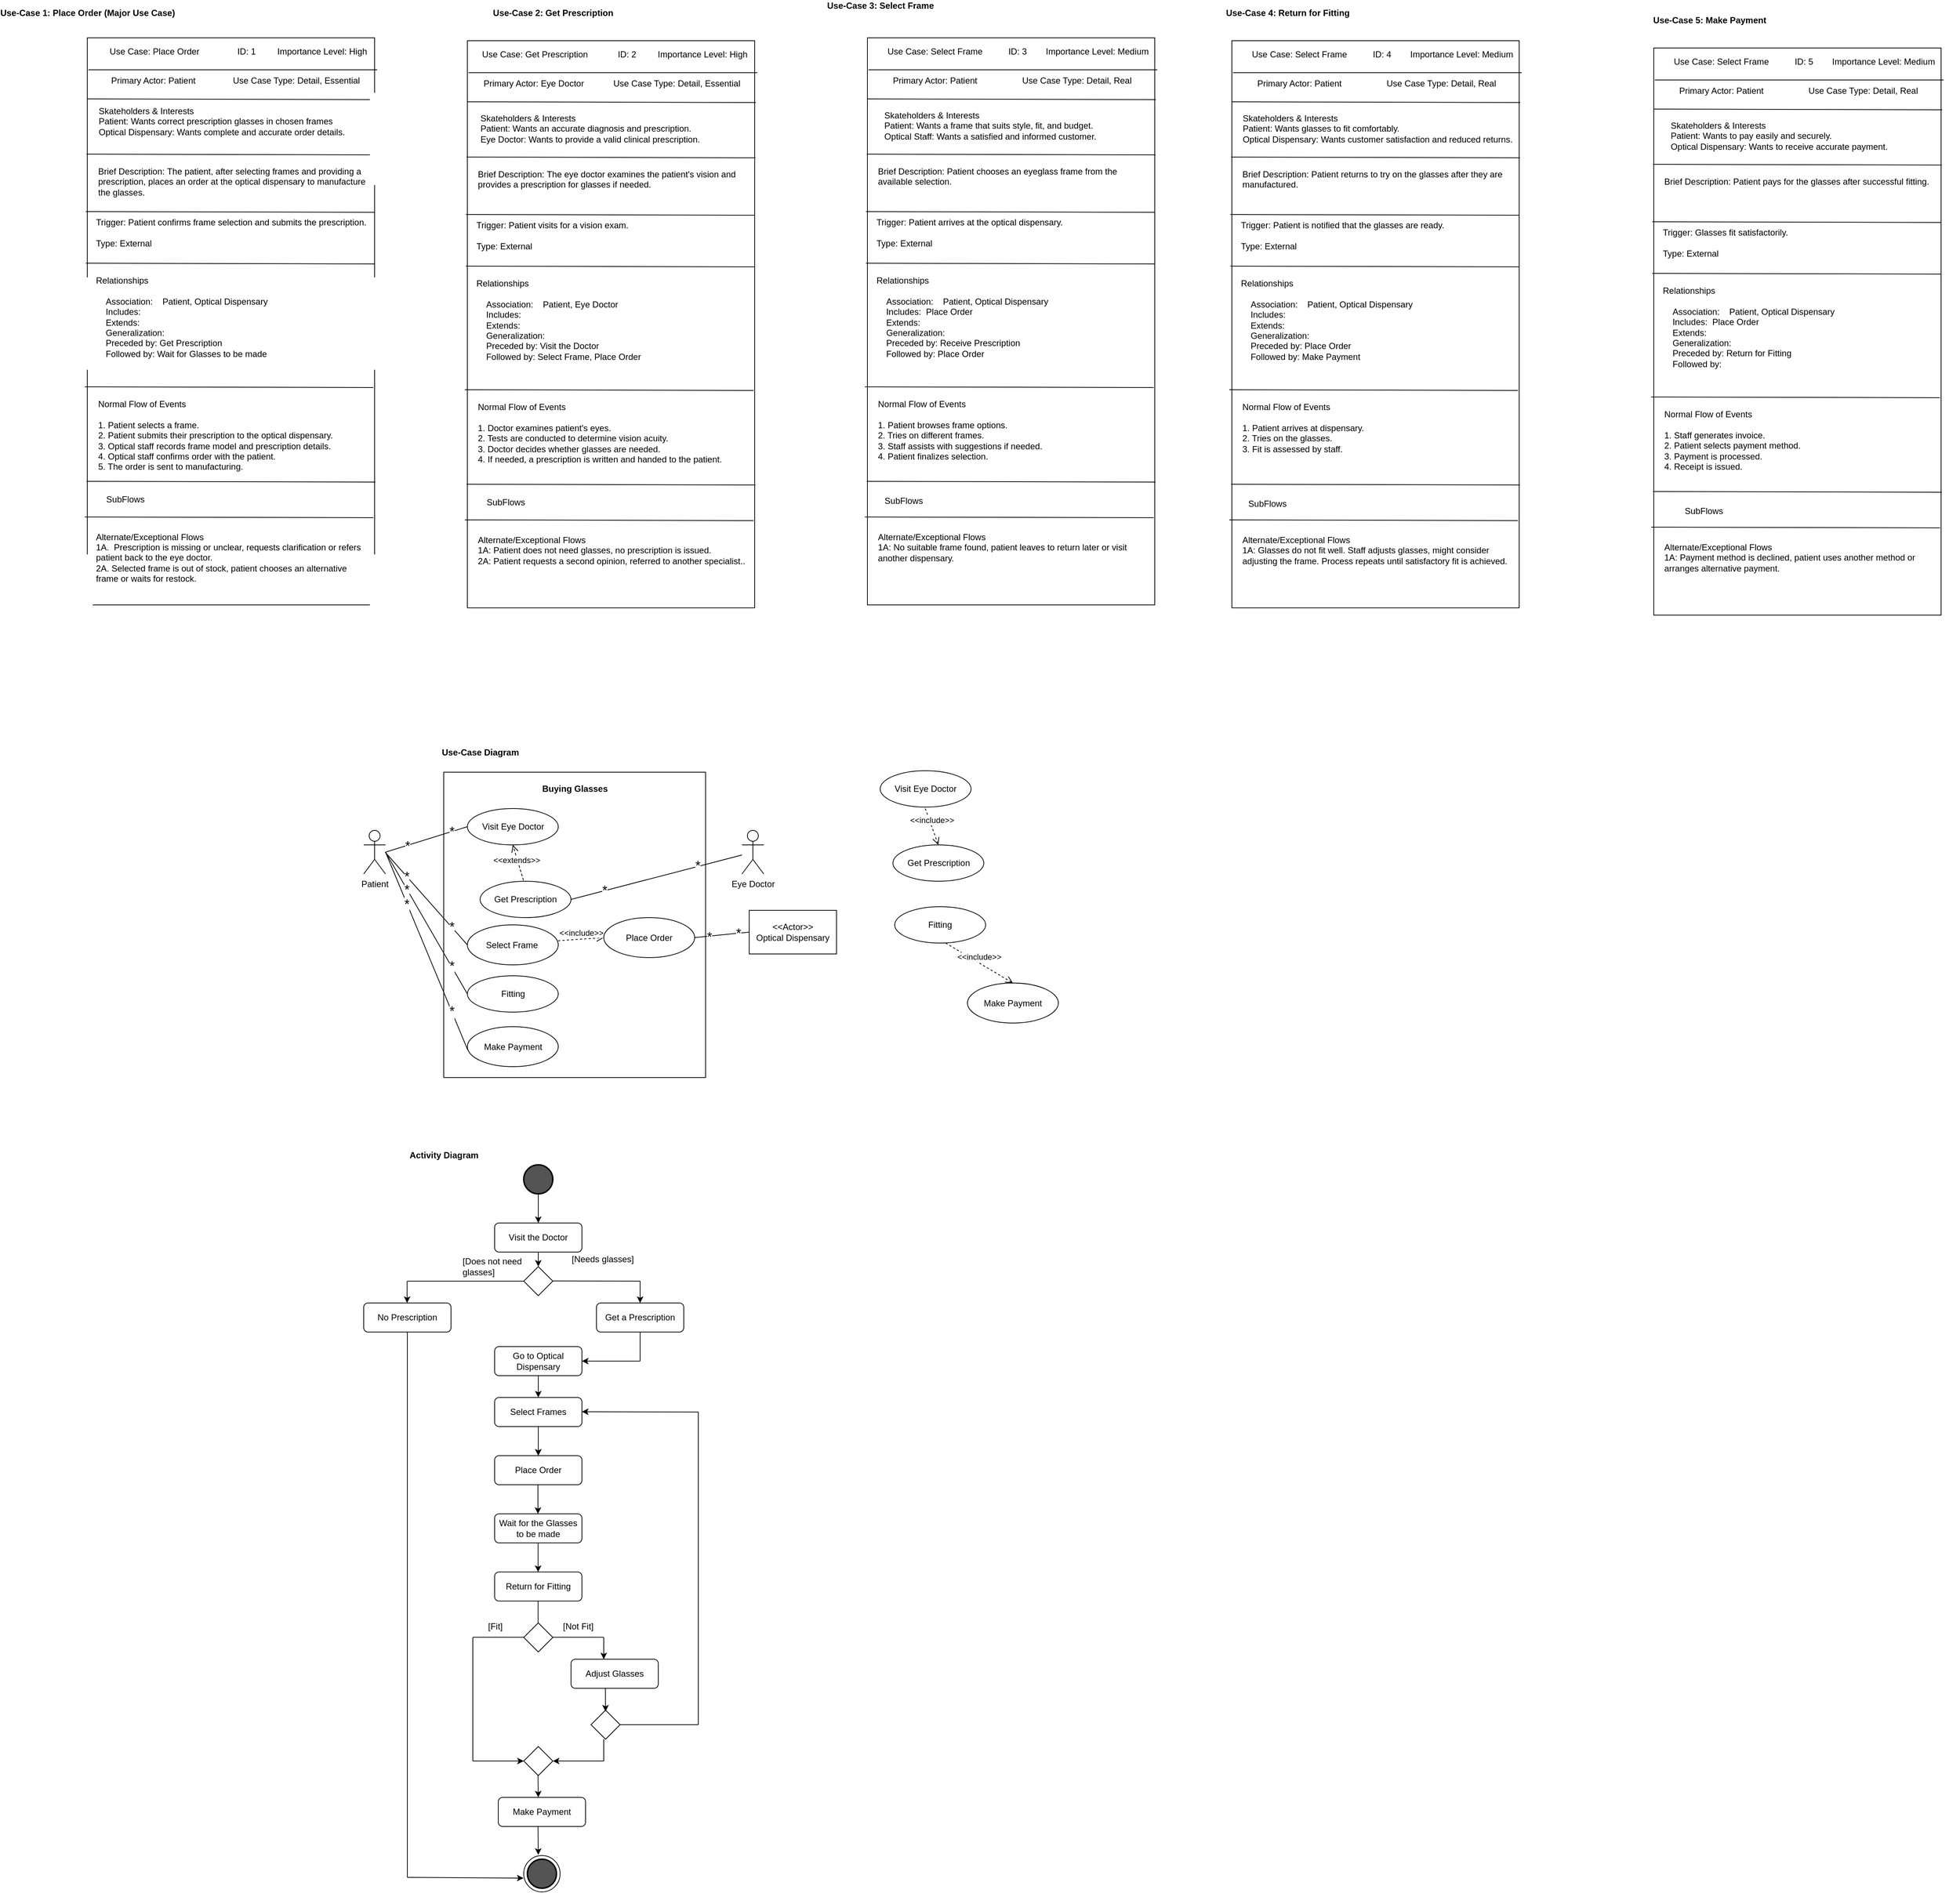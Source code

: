 <mxfile version="26.1.1">
  <diagram name="Page-1" id="xGt7X__aZeXEgrDt4W9a">
    <mxGraphModel dx="1465" dy="1492" grid="1" gridSize="10" guides="1" tooltips="1" connect="1" arrows="1" fold="1" page="1" pageScale="1" pageWidth="850" pageHeight="1100" math="0" shadow="0">
      <root>
        <mxCell id="0" />
        <mxCell id="1" parent="0" />
        <mxCell id="ckpbUaz6kSEOeUzzGe23-1" value="Patient" style="shape=umlActor;verticalLabelPosition=bottom;verticalAlign=top;html=1;" parent="1" vertex="1">
          <mxGeometry x="260" y="220" width="30" height="60" as="geometry" />
        </mxCell>
        <mxCell id="ckpbUaz6kSEOeUzzGe23-3" value="" style="html=1;whiteSpace=wrap;" parent="1" vertex="1">
          <mxGeometry x="370" y="140" width="360" height="420" as="geometry" />
        </mxCell>
        <mxCell id="ckpbUaz6kSEOeUzzGe23-4" value="Buying Glasses" style="text;align=center;fontStyle=1;verticalAlign=middle;spacingLeft=3;spacingRight=3;strokeColor=none;rotatable=0;points=[[0,0.5],[1,0.5]];portConstraint=eastwest;html=1;" parent="1" vertex="1">
          <mxGeometry x="510" y="150" width="80" height="26" as="geometry" />
        </mxCell>
        <mxCell id="ckpbUaz6kSEOeUzzGe23-5" value="Visit Eye Doctor" style="ellipse;whiteSpace=wrap;html=1;" parent="1" vertex="1">
          <mxGeometry x="402.5" y="190" width="125" height="50" as="geometry" />
        </mxCell>
        <mxCell id="ckpbUaz6kSEOeUzzGe23-6" value="" style="endArrow=none;html=1;rounded=0;entryX=0;entryY=0.5;entryDx=0;entryDy=0;" parent="1" target="ckpbUaz6kSEOeUzzGe23-5" edge="1">
          <mxGeometry width="50" height="50" relative="1" as="geometry">
            <mxPoint x="290" y="250" as="sourcePoint" />
            <mxPoint x="340" y="200" as="targetPoint" />
          </mxGeometry>
        </mxCell>
        <mxCell id="ckpbUaz6kSEOeUzzGe23-7" value="&lt;font style=&quot;font-size: 18px;&quot;&gt;*&lt;/font&gt;" style="edgeLabel;html=1;align=center;verticalAlign=middle;resizable=0;points=[];" parent="ckpbUaz6kSEOeUzzGe23-6" vertex="1" connectable="0">
          <mxGeometry x="-0.477" y="-1" relative="1" as="geometry">
            <mxPoint as="offset" />
          </mxGeometry>
        </mxCell>
        <mxCell id="ckpbUaz6kSEOeUzzGe23-8" value="&lt;font style=&quot;font-size: 18px;&quot;&gt;*&lt;/font&gt;" style="edgeLabel;html=1;align=center;verticalAlign=middle;resizable=0;points=[];" parent="ckpbUaz6kSEOeUzzGe23-6" vertex="1" connectable="0">
          <mxGeometry x="0.609" relative="1" as="geometry">
            <mxPoint as="offset" />
          </mxGeometry>
        </mxCell>
        <mxCell id="ckpbUaz6kSEOeUzzGe23-9" value="Select Frame&amp;nbsp;" style="ellipse;whiteSpace=wrap;html=1;" parent="1" vertex="1">
          <mxGeometry x="402.5" y="350" width="125" height="55" as="geometry" />
        </mxCell>
        <mxCell id="ckpbUaz6kSEOeUzzGe23-10" value="Fitting" style="ellipse;whiteSpace=wrap;html=1;" parent="1" vertex="1">
          <mxGeometry x="402.5" y="420" width="125" height="50" as="geometry" />
        </mxCell>
        <mxCell id="ckpbUaz6kSEOeUzzGe23-11" value="" style="endArrow=none;html=1;rounded=0;entryX=0;entryY=0.5;entryDx=0;entryDy=0;" parent="1" target="ckpbUaz6kSEOeUzzGe23-9" edge="1">
          <mxGeometry width="50" height="50" relative="1" as="geometry">
            <mxPoint x="289.5" y="250" as="sourcePoint" />
            <mxPoint x="402.5" y="225" as="targetPoint" />
          </mxGeometry>
        </mxCell>
        <mxCell id="ckpbUaz6kSEOeUzzGe23-12" value="&lt;font style=&quot;font-size: 18px;&quot;&gt;*&lt;/font&gt;" style="edgeLabel;html=1;align=center;verticalAlign=middle;resizable=0;points=[];" parent="ckpbUaz6kSEOeUzzGe23-11" vertex="1" connectable="0">
          <mxGeometry x="-0.477" y="-1" relative="1" as="geometry">
            <mxPoint as="offset" />
          </mxGeometry>
        </mxCell>
        <mxCell id="ckpbUaz6kSEOeUzzGe23-13" value="&lt;font style=&quot;font-size: 18px;&quot;&gt;*&lt;/font&gt;" style="edgeLabel;html=1;align=center;verticalAlign=middle;resizable=0;points=[];" parent="ckpbUaz6kSEOeUzzGe23-11" vertex="1" connectable="0">
          <mxGeometry x="0.609" relative="1" as="geometry">
            <mxPoint as="offset" />
          </mxGeometry>
        </mxCell>
        <mxCell id="ckpbUaz6kSEOeUzzGe23-14" value="" style="endArrow=none;html=1;rounded=0;entryX=0;entryY=0.5;entryDx=0;entryDy=0;" parent="1" target="ckpbUaz6kSEOeUzzGe23-10" edge="1">
          <mxGeometry width="50" height="50" relative="1" as="geometry">
            <mxPoint x="290" y="250" as="sourcePoint" />
            <mxPoint x="413" y="300" as="targetPoint" />
          </mxGeometry>
        </mxCell>
        <mxCell id="ckpbUaz6kSEOeUzzGe23-15" value="&lt;font style=&quot;font-size: 18px;&quot;&gt;*&lt;/font&gt;" style="edgeLabel;html=1;align=center;verticalAlign=middle;resizable=0;points=[];" parent="ckpbUaz6kSEOeUzzGe23-14" vertex="1" connectable="0">
          <mxGeometry x="-0.477" y="-1" relative="1" as="geometry">
            <mxPoint as="offset" />
          </mxGeometry>
        </mxCell>
        <mxCell id="ckpbUaz6kSEOeUzzGe23-16" value="&lt;font style=&quot;font-size: 18px;&quot;&gt;*&lt;/font&gt;" style="edgeLabel;html=1;align=center;verticalAlign=middle;resizable=0;points=[];" parent="ckpbUaz6kSEOeUzzGe23-14" vertex="1" connectable="0">
          <mxGeometry x="0.609" relative="1" as="geometry">
            <mxPoint as="offset" />
          </mxGeometry>
        </mxCell>
        <mxCell id="ckpbUaz6kSEOeUzzGe23-19" value="Get Prescription" style="ellipse;whiteSpace=wrap;html=1;" parent="1" vertex="1">
          <mxGeometry x="420" y="290" width="125" height="50" as="geometry" />
        </mxCell>
        <mxCell id="ckpbUaz6kSEOeUzzGe23-28" value="&amp;lt;&amp;lt;Actor&amp;gt;&amp;gt;&lt;div&gt;Optical Dispensary&lt;/div&gt;" style="rounded=0;whiteSpace=wrap;html=1;" parent="1" vertex="1">
          <mxGeometry x="790" y="330" width="120" height="60" as="geometry" />
        </mxCell>
        <mxCell id="ckpbUaz6kSEOeUzzGe23-29" value="" style="endArrow=none;html=1;rounded=0;entryX=0;entryY=0.5;entryDx=0;entryDy=0;exitX=1;exitY=0.5;exitDx=0;exitDy=0;" parent="1" source="ckpbUaz6kSEOeUzzGe23-44" target="ckpbUaz6kSEOeUzzGe23-28" edge="1">
          <mxGeometry width="50" height="50" relative="1" as="geometry">
            <mxPoint x="527.5" y="379" as="sourcePoint" />
            <mxPoint x="620" y="380" as="targetPoint" />
          </mxGeometry>
        </mxCell>
        <mxCell id="ckpbUaz6kSEOeUzzGe23-30" value="&lt;font style=&quot;font-size: 18px;&quot;&gt;*&lt;/font&gt;" style="edgeLabel;html=1;align=center;verticalAlign=middle;resizable=0;points=[];" parent="ckpbUaz6kSEOeUzzGe23-29" vertex="1" connectable="0">
          <mxGeometry x="-0.477" y="-1" relative="1" as="geometry">
            <mxPoint as="offset" />
          </mxGeometry>
        </mxCell>
        <mxCell id="ckpbUaz6kSEOeUzzGe23-31" value="&lt;font style=&quot;font-size: 18px;&quot;&gt;*&lt;/font&gt;" style="edgeLabel;html=1;align=center;verticalAlign=middle;resizable=0;points=[];" parent="ckpbUaz6kSEOeUzzGe23-29" vertex="1" connectable="0">
          <mxGeometry x="0.609" relative="1" as="geometry">
            <mxPoint as="offset" />
          </mxGeometry>
        </mxCell>
        <mxCell id="ckpbUaz6kSEOeUzzGe23-37" value="Eye Doctor" style="shape=umlActor;verticalLabelPosition=bottom;verticalAlign=top;html=1;" parent="1" vertex="1">
          <mxGeometry x="780" y="220" width="30" height="60" as="geometry" />
        </mxCell>
        <mxCell id="ckpbUaz6kSEOeUzzGe23-38" value="" style="endArrow=none;html=1;rounded=0;entryX=1;entryY=0.5;entryDx=0;entryDy=0;" parent="1" source="ckpbUaz6kSEOeUzzGe23-37" target="ckpbUaz6kSEOeUzzGe23-19" edge="1">
          <mxGeometry width="50" height="50" relative="1" as="geometry">
            <mxPoint x="287.5" y="459.36" as="sourcePoint" />
            <mxPoint x="390" y="450.637" as="targetPoint" />
          </mxGeometry>
        </mxCell>
        <mxCell id="ckpbUaz6kSEOeUzzGe23-39" value="&lt;font style=&quot;font-size: 18px;&quot;&gt;*&lt;/font&gt;" style="edgeLabel;html=1;align=center;verticalAlign=middle;resizable=0;points=[];" parent="ckpbUaz6kSEOeUzzGe23-38" vertex="1" connectable="0">
          <mxGeometry x="-0.477" y="-1" relative="1" as="geometry">
            <mxPoint as="offset" />
          </mxGeometry>
        </mxCell>
        <mxCell id="ckpbUaz6kSEOeUzzGe23-40" value="&lt;font style=&quot;font-size: 18px;&quot;&gt;*&lt;/font&gt;" style="edgeLabel;html=1;align=center;verticalAlign=middle;resizable=0;points=[];" parent="ckpbUaz6kSEOeUzzGe23-38" vertex="1" connectable="0">
          <mxGeometry x="0.609" relative="1" as="geometry">
            <mxPoint as="offset" />
          </mxGeometry>
        </mxCell>
        <mxCell id="ckpbUaz6kSEOeUzzGe23-43" value="&amp;lt;&amp;lt;include&amp;gt;&amp;gt;" style="html=1;verticalAlign=bottom;endArrow=open;dashed=1;endSize=8;curved=0;rounded=0;exitX=0.998;exitY=0.397;exitDx=0;exitDy=0;exitPerimeter=0;entryX=0;entryY=0.5;entryDx=0;entryDy=0;" parent="1" source="ckpbUaz6kSEOeUzzGe23-9" target="ckpbUaz6kSEOeUzzGe23-44" edge="1">
          <mxGeometry x="-0.001" relative="1" as="geometry">
            <mxPoint x="790" y="150" as="sourcePoint" />
            <mxPoint x="610" y="320" as="targetPoint" />
            <mxPoint as="offset" />
          </mxGeometry>
        </mxCell>
        <mxCell id="ckpbUaz6kSEOeUzzGe23-44" value="Place Order" style="ellipse;whiteSpace=wrap;html=1;" parent="1" vertex="1">
          <mxGeometry x="590" y="340" width="125" height="55" as="geometry" />
        </mxCell>
        <mxCell id="ckpbUaz6kSEOeUzzGe23-48" value="Make Payment" style="ellipse;whiteSpace=wrap;html=1;" parent="1" vertex="1">
          <mxGeometry x="402.5" y="490" width="125" height="55" as="geometry" />
        </mxCell>
        <mxCell id="ckpbUaz6kSEOeUzzGe23-50" value="&amp;lt;&amp;lt;extends&amp;gt;&amp;gt;" style="html=1;verticalAlign=bottom;endArrow=open;dashed=1;endSize=8;curved=0;rounded=0;exitX=0.5;exitY=1;exitDx=0;exitDy=0;" parent="1" source="ckpbUaz6kSEOeUzzGe23-5" edge="1">
          <mxGeometry x="0.422" y="4" relative="1" as="geometry">
            <mxPoint x="450" y="250" as="sourcePoint" />
            <mxPoint x="465" y="240" as="targetPoint" />
            <mxPoint as="offset" />
            <Array as="points">
              <mxPoint x="480" y="290" />
            </Array>
          </mxGeometry>
        </mxCell>
        <mxCell id="ejk9-UxQGhqnqQx53wFY-2" value="Use-Case Diagram" style="text;align=center;fontStyle=1;verticalAlign=middle;spacingLeft=3;spacingRight=3;strokeColor=none;rotatable=0;points=[[0,0.5],[1,0.5]];portConstraint=eastwest;html=1;" parent="1" vertex="1">
          <mxGeometry x="380" y="100" width="80" height="26" as="geometry" />
        </mxCell>
        <mxCell id="ejk9-UxQGhqnqQx53wFY-3" value="Activity Diagram" style="text;align=center;fontStyle=1;verticalAlign=middle;spacingLeft=3;spacingRight=3;strokeColor=none;rotatable=0;points=[[0,0.5],[1,0.5]];portConstraint=eastwest;html=1;" parent="1" vertex="1">
          <mxGeometry x="330" y="654" width="80" height="26" as="geometry" />
        </mxCell>
        <mxCell id="ejk9-UxQGhqnqQx53wFY-5" value="" style="strokeWidth=2;html=1;shape=mxgraph.flowchart.start_2;whiteSpace=wrap;fillColor=#545454;" parent="1" vertex="1">
          <mxGeometry x="480" y="680" width="40" height="40" as="geometry" />
        </mxCell>
        <mxCell id="ejk9-UxQGhqnqQx53wFY-6" value="" style="endArrow=classic;html=1;rounded=0;exitX=0.5;exitY=1;exitDx=0;exitDy=0;exitPerimeter=0;" parent="1" source="ejk9-UxQGhqnqQx53wFY-5" edge="1">
          <mxGeometry width="50" height="50" relative="1" as="geometry">
            <mxPoint x="430" y="680" as="sourcePoint" />
            <mxPoint x="500" y="760" as="targetPoint" />
          </mxGeometry>
        </mxCell>
        <mxCell id="ejk9-UxQGhqnqQx53wFY-7" value="Visit the Doctor" style="rounded=1;whiteSpace=wrap;html=1;" parent="1" vertex="1">
          <mxGeometry x="440" y="760" width="120" height="40" as="geometry" />
        </mxCell>
        <mxCell id="ejk9-UxQGhqnqQx53wFY-8" value="" style="endArrow=classic;html=1;rounded=0;exitX=0.5;exitY=1;exitDx=0;exitDy=0;" parent="1" source="ejk9-UxQGhqnqQx53wFY-7" edge="1">
          <mxGeometry width="50" height="50" relative="1" as="geometry">
            <mxPoint x="510" y="730" as="sourcePoint" />
            <mxPoint x="500" y="820" as="targetPoint" />
          </mxGeometry>
        </mxCell>
        <mxCell id="ejk9-UxQGhqnqQx53wFY-9" value="Get a Prescription" style="rounded=1;whiteSpace=wrap;html=1;" parent="1" vertex="1">
          <mxGeometry x="580" y="870" width="120" height="40" as="geometry" />
        </mxCell>
        <mxCell id="ejk9-UxQGhqnqQx53wFY-11" value="Go to Optical Dispensary" style="rounded=1;whiteSpace=wrap;html=1;" parent="1" vertex="1">
          <mxGeometry x="440" y="930" width="120" height="40" as="geometry" />
        </mxCell>
        <mxCell id="ejk9-UxQGhqnqQx53wFY-14" value="" style="endArrow=classic;html=1;rounded=0;" parent="1" edge="1">
          <mxGeometry width="50" height="50" relative="1" as="geometry">
            <mxPoint x="500" y="970" as="sourcePoint" />
            <mxPoint x="500" y="1000" as="targetPoint" />
          </mxGeometry>
        </mxCell>
        <mxCell id="ejk9-UxQGhqnqQx53wFY-15" value="Select Frames" style="rounded=1;whiteSpace=wrap;html=1;" parent="1" vertex="1">
          <mxGeometry x="440" y="1000" width="120" height="40" as="geometry" />
        </mxCell>
        <mxCell id="ejk9-UxQGhqnqQx53wFY-16" value="" style="endArrow=classic;html=1;rounded=0;exitX=0.5;exitY=1;exitDx=0;exitDy=0;" parent="1" edge="1">
          <mxGeometry width="50" height="50" relative="1" as="geometry">
            <mxPoint x="500" y="1040" as="sourcePoint" />
            <mxPoint x="500" y="1080" as="targetPoint" />
          </mxGeometry>
        </mxCell>
        <mxCell id="ejk9-UxQGhqnqQx53wFY-17" value="Place Order" style="rounded=1;whiteSpace=wrap;html=1;" parent="1" vertex="1">
          <mxGeometry x="440" y="1080" width="120" height="40" as="geometry" />
        </mxCell>
        <mxCell id="ejk9-UxQGhqnqQx53wFY-20" value="" style="endArrow=classic;html=1;rounded=0;exitX=0.5;exitY=1;exitDx=0;exitDy=0;" parent="1" edge="1">
          <mxGeometry width="50" height="50" relative="1" as="geometry">
            <mxPoint x="500" y="1040" as="sourcePoint" />
            <mxPoint x="500" y="1080" as="targetPoint" />
          </mxGeometry>
        </mxCell>
        <mxCell id="ejk9-UxQGhqnqQx53wFY-21" value="Wait for the Glasses to be made" style="rounded=1;whiteSpace=wrap;html=1;" parent="1" vertex="1">
          <mxGeometry x="440" y="1160" width="120" height="40" as="geometry" />
        </mxCell>
        <mxCell id="ejk9-UxQGhqnqQx53wFY-24" value="Return for Fitting" style="rounded=1;whiteSpace=wrap;html=1;" parent="1" vertex="1">
          <mxGeometry x="440" y="1240" width="120" height="40" as="geometry" />
        </mxCell>
        <mxCell id="ejk9-UxQGhqnqQx53wFY-26" value="Make Payment" style="rounded=1;whiteSpace=wrap;html=1;" parent="1" vertex="1">
          <mxGeometry x="445" y="1550" width="120" height="40" as="geometry" />
        </mxCell>
        <mxCell id="ejk9-UxQGhqnqQx53wFY-29" value="" style="endArrow=none;html=1;rounded=0;entryX=0.004;entryY=0.583;entryDx=0;entryDy=0;entryPerimeter=0;" parent="1" target="ckpbUaz6kSEOeUzzGe23-48" edge="1">
          <mxGeometry width="50" height="50" relative="1" as="geometry">
            <mxPoint x="290" y="250" as="sourcePoint" />
            <mxPoint x="360" y="420" as="targetPoint" />
          </mxGeometry>
        </mxCell>
        <mxCell id="ejk9-UxQGhqnqQx53wFY-30" value="&lt;font style=&quot;font-size: 18px;&quot;&gt;*&lt;/font&gt;" style="edgeLabel;html=1;align=center;verticalAlign=middle;resizable=0;points=[];" parent="ejk9-UxQGhqnqQx53wFY-29" vertex="1" connectable="0">
          <mxGeometry x="-0.477" y="-1" relative="1" as="geometry">
            <mxPoint as="offset" />
          </mxGeometry>
        </mxCell>
        <mxCell id="ejk9-UxQGhqnqQx53wFY-31" value="&lt;font style=&quot;font-size: 18px;&quot;&gt;*&lt;/font&gt;" style="edgeLabel;html=1;align=center;verticalAlign=middle;resizable=0;points=[];" parent="ejk9-UxQGhqnqQx53wFY-29" vertex="1" connectable="0">
          <mxGeometry x="0.609" relative="1" as="geometry">
            <mxPoint as="offset" />
          </mxGeometry>
        </mxCell>
        <mxCell id="ejk9-UxQGhqnqQx53wFY-32" value="" style="endArrow=classic;html=1;rounded=0;exitX=0.5;exitY=1;exitDx=0;exitDy=0;" parent="1" edge="1">
          <mxGeometry width="50" height="50" relative="1" as="geometry">
            <mxPoint x="499.57" y="1120" as="sourcePoint" />
            <mxPoint x="499.57" y="1160" as="targetPoint" />
          </mxGeometry>
        </mxCell>
        <mxCell id="ejk9-UxQGhqnqQx53wFY-33" value="" style="endArrow=none;html=1;rounded=0;" parent="1" edge="1">
          <mxGeometry width="50" height="50" relative="1" as="geometry">
            <mxPoint x="410" y="1329.76" as="sourcePoint" />
            <mxPoint x="480" y="1329.76" as="targetPoint" />
          </mxGeometry>
        </mxCell>
        <mxCell id="ejk9-UxQGhqnqQx53wFY-35" value="" style="endArrow=none;html=1;rounded=0;" parent="1" edge="1">
          <mxGeometry width="50" height="50" relative="1" as="geometry">
            <mxPoint x="499.76" y="1310" as="sourcePoint" />
            <mxPoint x="499.76" y="1280" as="targetPoint" />
          </mxGeometry>
        </mxCell>
        <mxCell id="ejk9-UxQGhqnqQx53wFY-36" value="" style="rhombus;whiteSpace=wrap;html=1;" parent="1" vertex="1">
          <mxGeometry x="480" y="1310" width="40" height="40" as="geometry" />
        </mxCell>
        <mxCell id="ejk9-UxQGhqnqQx53wFY-37" value="" style="endArrow=none;html=1;rounded=0;" parent="1" edge="1">
          <mxGeometry width="50" height="50" relative="1" as="geometry">
            <mxPoint x="520" y="1329.76" as="sourcePoint" />
            <mxPoint x="590" y="1329.76" as="targetPoint" />
          </mxGeometry>
        </mxCell>
        <mxCell id="ejk9-UxQGhqnqQx53wFY-39" value="" style="endArrow=none;html=1;rounded=0;" parent="1" edge="1">
          <mxGeometry width="50" height="50" relative="1" as="geometry">
            <mxPoint x="590" y="1360" as="sourcePoint" />
            <mxPoint x="590" y="1330" as="targetPoint" />
          </mxGeometry>
        </mxCell>
        <mxCell id="ejk9-UxQGhqnqQx53wFY-41" value="" style="endArrow=classic;html=1;rounded=0;exitX=0.5;exitY=1;exitDx=0;exitDy=0;" parent="1" edge="1">
          <mxGeometry width="50" height="50" relative="1" as="geometry">
            <mxPoint x="499.76" y="1200" as="sourcePoint" />
            <mxPoint x="499.76" y="1240" as="targetPoint" />
          </mxGeometry>
        </mxCell>
        <mxCell id="ejk9-UxQGhqnqQx53wFY-42" value="Adjust Glasses" style="rounded=1;whiteSpace=wrap;html=1;" parent="1" vertex="1">
          <mxGeometry x="545" y="1360" width="120" height="40" as="geometry" />
        </mxCell>
        <mxCell id="ejk9-UxQGhqnqQx53wFY-43" value="[Fit]" style="text;strokeColor=none;fillColor=none;align=left;verticalAlign=middle;spacingLeft=4;spacingRight=4;overflow=hidden;points=[[0,0.5],[1,0.5]];portConstraint=eastwest;rotatable=0;whiteSpace=wrap;html=1;" parent="1" vertex="1">
          <mxGeometry x="425" y="1300" width="80" height="30" as="geometry" />
        </mxCell>
        <mxCell id="ejk9-UxQGhqnqQx53wFY-44" value="[Not Fit]" style="text;strokeColor=none;fillColor=none;align=left;verticalAlign=middle;spacingLeft=4;spacingRight=4;overflow=hidden;points=[[0,0.5],[1,0.5]];portConstraint=eastwest;rotatable=0;whiteSpace=wrap;html=1;" parent="1" vertex="1">
          <mxGeometry x="527.5" y="1300" width="80" height="30" as="geometry" />
        </mxCell>
        <mxCell id="ejk9-UxQGhqnqQx53wFY-46" value="" style="endArrow=none;html=1;rounded=0;" parent="1" edge="1">
          <mxGeometry width="50" height="50" relative="1" as="geometry">
            <mxPoint x="410" y="1500" as="sourcePoint" />
            <mxPoint x="410" y="1330" as="targetPoint" />
          </mxGeometry>
        </mxCell>
        <mxCell id="ejk9-UxQGhqnqQx53wFY-47" value="" style="endArrow=classic;html=1;rounded=0;entryX=0;entryY=0.5;entryDx=0;entryDy=0;" parent="1" target="ejk9-UxQGhqnqQx53wFY-48" edge="1">
          <mxGeometry width="50" height="50" relative="1" as="geometry">
            <mxPoint x="410" y="1500" as="sourcePoint" />
            <mxPoint x="500" y="1499.74" as="targetPoint" />
          </mxGeometry>
        </mxCell>
        <mxCell id="ejk9-UxQGhqnqQx53wFY-48" value="" style="rhombus;whiteSpace=wrap;html=1;" parent="1" vertex="1">
          <mxGeometry x="480" y="1480" width="40" height="40" as="geometry" />
        </mxCell>
        <mxCell id="ejk9-UxQGhqnqQx53wFY-55" value="" style="endArrow=classic;html=1;rounded=0;" parent="1" edge="1">
          <mxGeometry width="50" height="50" relative="1" as="geometry">
            <mxPoint x="499.67" y="1520" as="sourcePoint" />
            <mxPoint x="500" y="1550" as="targetPoint" />
          </mxGeometry>
        </mxCell>
        <mxCell id="ejk9-UxQGhqnqQx53wFY-57" value="" style="ellipse;whiteSpace=wrap;html=1;aspect=fixed;" parent="1" vertex="1">
          <mxGeometry x="480" y="1630" width="50" height="50" as="geometry" />
        </mxCell>
        <mxCell id="ejk9-UxQGhqnqQx53wFY-56" value="" style="strokeWidth=2;html=1;shape=mxgraph.flowchart.start_2;whiteSpace=wrap;fillColor=#545454;" parent="1" vertex="1">
          <mxGeometry x="485" y="1635" width="40" height="40" as="geometry" />
        </mxCell>
        <mxCell id="ejk9-UxQGhqnqQx53wFY-61" value="" style="endArrow=none;html=1;rounded=0;entryX=1;entryY=0.5;entryDx=0;entryDy=0;" parent="1" target="w48sB3vRTqC0kUrejDkt-1" edge="1">
          <mxGeometry width="50" height="50" relative="1" as="geometry">
            <mxPoint x="720" y="1450" as="sourcePoint" />
            <mxPoint x="665" y="1379.58" as="targetPoint" />
          </mxGeometry>
        </mxCell>
        <mxCell id="ejk9-UxQGhqnqQx53wFY-66" value="Visit Eye Doctor" style="ellipse;whiteSpace=wrap;html=1;" parent="1" vertex="1">
          <mxGeometry x="970" y="138" width="125" height="50" as="geometry" />
        </mxCell>
        <mxCell id="ejk9-UxQGhqnqQx53wFY-67" value="Get Prescription" style="ellipse;whiteSpace=wrap;html=1;" parent="1" vertex="1">
          <mxGeometry x="987.5" y="240" width="125" height="50" as="geometry" />
        </mxCell>
        <mxCell id="ejk9-UxQGhqnqQx53wFY-69" value="&amp;lt;&amp;lt;include&amp;gt;&amp;gt;" style="html=1;verticalAlign=bottom;endArrow=open;dashed=1;endSize=8;curved=0;rounded=0;exitX=0.998;exitY=0.397;exitDx=0;exitDy=0;exitPerimeter=0;entryX=0.5;entryY=0;entryDx=0;entryDy=0;" parent="1" target="ejk9-UxQGhqnqQx53wFY-67" edge="1">
          <mxGeometry x="-0.001" relative="1" as="geometry">
            <mxPoint x="1032" y="190" as="sourcePoint" />
            <mxPoint x="1095" y="186" as="targetPoint" />
            <mxPoint as="offset" />
          </mxGeometry>
        </mxCell>
        <mxCell id="ejk9-UxQGhqnqQx53wFY-70" value="Fitting" style="ellipse;whiteSpace=wrap;html=1;" parent="1" vertex="1">
          <mxGeometry x="990" y="325" width="125" height="50" as="geometry" />
        </mxCell>
        <mxCell id="ejk9-UxQGhqnqQx53wFY-71" value="Make Payment" style="ellipse;whiteSpace=wrap;html=1;" parent="1" vertex="1">
          <mxGeometry x="1090" y="430" width="125" height="55" as="geometry" />
        </mxCell>
        <mxCell id="ejk9-UxQGhqnqQx53wFY-72" value="&amp;lt;&amp;lt;include&amp;gt;&amp;gt;" style="html=1;verticalAlign=bottom;endArrow=open;dashed=1;endSize=8;curved=0;rounded=0;exitX=0.998;exitY=0.397;exitDx=0;exitDy=0;exitPerimeter=0;entryX=0.5;entryY=0;entryDx=0;entryDy=0;" parent="1" target="ejk9-UxQGhqnqQx53wFY-71" edge="1">
          <mxGeometry x="-0.001" relative="1" as="geometry">
            <mxPoint x="1060" y="375" as="sourcePoint" />
            <mxPoint x="1078" y="425" as="targetPoint" />
            <mxPoint as="offset" />
          </mxGeometry>
        </mxCell>
        <mxCell id="ejk9-UxQGhqnqQx53wFY-73" value="" style="rhombus;whiteSpace=wrap;html=1;" parent="1" vertex="1">
          <mxGeometry x="480" y="820" width="40" height="40" as="geometry" />
        </mxCell>
        <mxCell id="ejk9-UxQGhqnqQx53wFY-75" value="" style="endArrow=classic;html=1;rounded=0;exitX=0.5;exitY=1;exitDx=0;exitDy=0;" parent="1" edge="1">
          <mxGeometry width="50" height="50" relative="1" as="geometry">
            <mxPoint x="590" y="1330" as="sourcePoint" />
            <mxPoint x="590" y="1360" as="targetPoint" />
          </mxGeometry>
        </mxCell>
        <mxCell id="ejk9-UxQGhqnqQx53wFY-77" value="" style="endArrow=none;html=1;rounded=0;" parent="1" edge="1">
          <mxGeometry width="50" height="50" relative="1" as="geometry">
            <mxPoint x="320" y="840" as="sourcePoint" />
            <mxPoint x="480" y="840" as="targetPoint" />
          </mxGeometry>
        </mxCell>
        <mxCell id="ejk9-UxQGhqnqQx53wFY-78" value="" style="endArrow=none;html=1;rounded=0;" parent="1" edge="1">
          <mxGeometry width="50" height="50" relative="1" as="geometry">
            <mxPoint x="520" y="839.74" as="sourcePoint" />
            <mxPoint x="640" y="840" as="targetPoint" />
          </mxGeometry>
        </mxCell>
        <mxCell id="ejk9-UxQGhqnqQx53wFY-79" value="[Does not need glasses]" style="text;strokeColor=none;fillColor=none;align=left;verticalAlign=middle;spacingLeft=4;spacingRight=4;overflow=hidden;points=[[0,0.5],[1,0.5]];portConstraint=eastwest;rotatable=0;whiteSpace=wrap;html=1;" parent="1" vertex="1">
          <mxGeometry x="390" y="800" width="105" height="40" as="geometry" />
        </mxCell>
        <mxCell id="ejk9-UxQGhqnqQx53wFY-81" value="" style="endArrow=classic;html=1;rounded=0;exitX=0.5;exitY=1;exitDx=0;exitDy=0;" parent="1" edge="1">
          <mxGeometry width="50" height="50" relative="1" as="geometry">
            <mxPoint x="319.69" y="840" as="sourcePoint" />
            <mxPoint x="319.69" y="870" as="targetPoint" />
          </mxGeometry>
        </mxCell>
        <mxCell id="ejk9-UxQGhqnqQx53wFY-82" value="" style="endArrow=classic;html=1;rounded=0;exitX=0.5;exitY=1;exitDx=0;exitDy=0;" parent="1" edge="1">
          <mxGeometry width="50" height="50" relative="1" as="geometry">
            <mxPoint x="640" y="840" as="sourcePoint" />
            <mxPoint x="640" y="870" as="targetPoint" />
          </mxGeometry>
        </mxCell>
        <mxCell id="ejk9-UxQGhqnqQx53wFY-84" value="[Needs glasses]" style="text;strokeColor=none;fillColor=none;align=left;verticalAlign=middle;spacingLeft=4;spacingRight=4;overflow=hidden;points=[[0,0.5],[1,0.5]];portConstraint=eastwest;rotatable=0;whiteSpace=wrap;html=1;" parent="1" vertex="1">
          <mxGeometry x="540" y="790" width="105" height="40" as="geometry" />
        </mxCell>
        <mxCell id="ejk9-UxQGhqnqQx53wFY-85" value="No Prescription" style="rounded=1;whiteSpace=wrap;html=1;" parent="1" vertex="1">
          <mxGeometry x="260" y="870" width="120" height="40" as="geometry" />
        </mxCell>
        <mxCell id="ejk9-UxQGhqnqQx53wFY-90" value="" style="endArrow=none;html=1;rounded=0;" parent="1" edge="1">
          <mxGeometry width="50" height="50" relative="1" as="geometry">
            <mxPoint x="320" y="1660" as="sourcePoint" />
            <mxPoint x="320" y="910" as="targetPoint" />
          </mxGeometry>
        </mxCell>
        <mxCell id="ejk9-UxQGhqnqQx53wFY-91" value="" style="endArrow=classic;html=1;rounded=0;" parent="1" edge="1">
          <mxGeometry width="50" height="50" relative="1" as="geometry">
            <mxPoint x="640" y="950" as="sourcePoint" />
            <mxPoint x="560" y="950" as="targetPoint" />
          </mxGeometry>
        </mxCell>
        <mxCell id="ejk9-UxQGhqnqQx53wFY-92" value="" style="endArrow=none;html=1;rounded=0;entryX=0.5;entryY=1;entryDx=0;entryDy=0;" parent="1" target="ejk9-UxQGhqnqQx53wFY-9" edge="1">
          <mxGeometry width="50" height="50" relative="1" as="geometry">
            <mxPoint x="640" y="950" as="sourcePoint" />
            <mxPoint x="630" y="850" as="targetPoint" />
          </mxGeometry>
        </mxCell>
        <mxCell id="ejk9-UxQGhqnqQx53wFY-93" value="" style="endArrow=classic;html=1;rounded=0;entryX=-0.006;entryY=0.62;entryDx=0;entryDy=0;entryPerimeter=0;" parent="1" target="ejk9-UxQGhqnqQx53wFY-57" edge="1">
          <mxGeometry width="50" height="50" relative="1" as="geometry">
            <mxPoint x="320" y="1660" as="sourcePoint" />
            <mxPoint x="390" y="1620" as="targetPoint" />
          </mxGeometry>
        </mxCell>
        <mxCell id="ejk9-UxQGhqnqQx53wFY-96" value="" style="endArrow=none;html=1;rounded=0;" parent="1" edge="1">
          <mxGeometry width="50" height="50" relative="1" as="geometry">
            <mxPoint x="720" y="1450" as="sourcePoint" />
            <mxPoint x="720" y="1020" as="targetPoint" />
          </mxGeometry>
        </mxCell>
        <mxCell id="ejk9-UxQGhqnqQx53wFY-97" value="" style="endArrow=classic;html=1;rounded=0;" parent="1" edge="1">
          <mxGeometry width="50" height="50" relative="1" as="geometry">
            <mxPoint x="720" y="1020" as="sourcePoint" />
            <mxPoint x="560" y="1019.6" as="targetPoint" />
          </mxGeometry>
        </mxCell>
        <mxCell id="w48sB3vRTqC0kUrejDkt-1" value="" style="rhombus;whiteSpace=wrap;html=1;" parent="1" vertex="1">
          <mxGeometry x="572.5" y="1430" width="40" height="40" as="geometry" />
        </mxCell>
        <mxCell id="w48sB3vRTqC0kUrejDkt-2" value="" style="endArrow=classic;html=1;rounded=0;exitX=0.394;exitY=1.001;exitDx=0;exitDy=0;entryX=0.499;entryY=0.047;entryDx=0;entryDy=0;entryPerimeter=0;exitPerimeter=0;" parent="1" source="ejk9-UxQGhqnqQx53wFY-42" target="w48sB3vRTqC0kUrejDkt-1" edge="1">
          <mxGeometry width="50" height="50" relative="1" as="geometry">
            <mxPoint x="590.58" y="1400" as="sourcePoint" />
            <mxPoint x="590" y="1438" as="targetPoint" />
          </mxGeometry>
        </mxCell>
        <mxCell id="w48sB3vRTqC0kUrejDkt-3" value="" style="endArrow=none;html=1;rounded=0;" parent="1" edge="1">
          <mxGeometry width="50" height="50" relative="1" as="geometry">
            <mxPoint x="590" y="1500" as="sourcePoint" />
            <mxPoint x="590" y="1470" as="targetPoint" />
          </mxGeometry>
        </mxCell>
        <mxCell id="w48sB3vRTqC0kUrejDkt-4" value="" style="endArrow=classic;html=1;rounded=0;entryX=1;entryY=0.5;entryDx=0;entryDy=0;" parent="1" target="ejk9-UxQGhqnqQx53wFY-48" edge="1">
          <mxGeometry width="50" height="50" relative="1" as="geometry">
            <mxPoint x="590" y="1500" as="sourcePoint" />
            <mxPoint x="538" y="1500" as="targetPoint" />
          </mxGeometry>
        </mxCell>
        <mxCell id="w48sB3vRTqC0kUrejDkt-6" value="" style="endArrow=classic;html=1;rounded=0;" parent="1" edge="1">
          <mxGeometry width="50" height="50" relative="1" as="geometry">
            <mxPoint x="499.67" y="1590" as="sourcePoint" />
            <mxPoint x="500" y="1629" as="targetPoint" />
          </mxGeometry>
        </mxCell>
        <mxCell id="fXLOMwz7Wz8i-Yr4gUbB-1" value="Use-Case 1: Place Order (Major Use Case)&lt;div&gt;&lt;br&gt;&lt;/div&gt;" style="text;align=center;fontStyle=1;verticalAlign=middle;spacingLeft=3;spacingRight=3;strokeColor=none;rotatable=0;points=[[0,0.5],[1,0.5]];portConstraint=eastwest;html=1;" parent="1" vertex="1">
          <mxGeometry x="-160" y="-910" width="80" height="26" as="geometry" />
        </mxCell>
        <mxCell id="fXLOMwz7Wz8i-Yr4gUbB-2" value="" style="rounded=0;whiteSpace=wrap;html=1;" parent="1" vertex="1">
          <mxGeometry x="-120" y="-870" width="395" height="780" as="geometry" />
        </mxCell>
        <mxCell id="fXLOMwz7Wz8i-Yr4gUbB-3" value="" style="endArrow=none;html=1;rounded=0;" parent="1" edge="1">
          <mxGeometry width="50" height="50" relative="1" as="geometry">
            <mxPoint x="-118.5" y="-826" as="sourcePoint" />
            <mxPoint x="278.5" y="-826" as="targetPoint" />
          </mxGeometry>
        </mxCell>
        <mxCell id="fXLOMwz7Wz8i-Yr4gUbB-6" value="ID: 1" style="text;html=1;align=center;verticalAlign=middle;whiteSpace=wrap;rounded=0;" parent="1" vertex="1">
          <mxGeometry x="69" y="-866" width="60" height="30" as="geometry" />
        </mxCell>
        <mxCell id="fXLOMwz7Wz8i-Yr4gUbB-7" value="Importance Level: High" style="text;html=1;align=center;verticalAlign=middle;whiteSpace=wrap;rounded=0;" parent="1" vertex="1">
          <mxGeometry x="139" y="-866" width="127.5" height="30" as="geometry" />
        </mxCell>
        <mxCell id="fXLOMwz7Wz8i-Yr4gUbB-8" value="Use Case: Place Order" style="text;html=1;align=center;verticalAlign=middle;whiteSpace=wrap;rounded=0;" parent="1" vertex="1">
          <mxGeometry x="-120" y="-866" width="185" height="30" as="geometry" />
        </mxCell>
        <mxCell id="P2E2Ug47_-FvgzgkF2yl-1" value="" style="endArrow=none;html=1;rounded=0;entryX=1.004;entryY=0.272;entryDx=0;entryDy=0;entryPerimeter=0;" edge="1" parent="1">
          <mxGeometry width="50" height="50" relative="1" as="geometry">
            <mxPoint x="-120.5" y="-786" as="sourcePoint" />
            <mxPoint x="276.5" y="-785" as="targetPoint" />
          </mxGeometry>
        </mxCell>
        <mxCell id="P2E2Ug47_-FvgzgkF2yl-2" value="Primary Actor: Patient&amp;nbsp;" style="text;html=1;align=center;verticalAlign=middle;whiteSpace=wrap;rounded=0;" vertex="1" parent="1">
          <mxGeometry x="-120" y="-826" width="185" height="30" as="geometry" />
        </mxCell>
        <mxCell id="P2E2Ug47_-FvgzgkF2yl-4" value="Use Case Type: Detail, Essential" style="text;html=1;align=center;verticalAlign=middle;whiteSpace=wrap;rounded=0;" vertex="1" parent="1">
          <mxGeometry x="75" y="-826" width="185" height="30" as="geometry" />
        </mxCell>
        <mxCell id="P2E2Ug47_-FvgzgkF2yl-5" value="&lt;div style=&quot;text-align: left;&quot;&gt;&lt;span style=&quot;background-color: transparent; color: light-dark(rgb(0, 0, 0), rgb(255, 255, 255));&quot;&gt;Skateholders &amp;amp; Interests&lt;/span&gt;&lt;/div&gt;&lt;div style=&quot;text-align: left;&quot;&gt;&lt;span style=&quot;background-color: transparent; color: light-dark(rgb(0, 0, 0), rgb(255, 255, 255)); text-align: center;&quot;&gt;Patient: Wants correct prescription glasses in chosen frames&lt;/span&gt;&lt;/div&gt;&lt;div&gt;Optical Dispensary: Wants complete and accurate order details.&lt;/div&gt;" style="text;html=1;align=center;verticalAlign=middle;whiteSpace=wrap;rounded=0;" vertex="1" parent="1">
          <mxGeometry x="-120" y="-770" width="370" height="30" as="geometry" />
        </mxCell>
        <mxCell id="P2E2Ug47_-FvgzgkF2yl-8" value="Brief Description: The patient, after selecting frames and providing a prescription, places an order at the optical dispensary to manufacture the glasses." style="text;whiteSpace=wrap;" vertex="1" parent="1">
          <mxGeometry x="-107.5" y="-700" width="370" height="70" as="geometry" />
        </mxCell>
        <mxCell id="P2E2Ug47_-FvgzgkF2yl-9" value="" style="endArrow=none;html=1;rounded=0;entryX=1.004;entryY=0.272;entryDx=0;entryDy=0;entryPerimeter=0;" edge="1" parent="1">
          <mxGeometry width="50" height="50" relative="1" as="geometry">
            <mxPoint x="-121" y="-710" as="sourcePoint" />
            <mxPoint x="276" y="-709" as="targetPoint" />
          </mxGeometry>
        </mxCell>
        <mxCell id="P2E2Ug47_-FvgzgkF2yl-10" value="Trigger: Patient confirms frame selection and submits the prescription.&#xa;&#xa;Type: External" style="text;whiteSpace=wrap;" vertex="1" parent="1">
          <mxGeometry x="-110" y="-630" width="410" height="40" as="geometry" />
        </mxCell>
        <mxCell id="P2E2Ug47_-FvgzgkF2yl-11" value="" style="endArrow=none;html=1;rounded=0;entryX=1.004;entryY=0.272;entryDx=0;entryDy=0;entryPerimeter=0;" edge="1" parent="1">
          <mxGeometry width="50" height="50" relative="1" as="geometry">
            <mxPoint x="-122" y="-631" as="sourcePoint" />
            <mxPoint x="275" y="-630" as="targetPoint" />
          </mxGeometry>
        </mxCell>
        <mxCell id="P2E2Ug47_-FvgzgkF2yl-12" value="" style="endArrow=none;html=1;rounded=0;entryX=1.004;entryY=0.272;entryDx=0;entryDy=0;entryPerimeter=0;" edge="1" parent="1">
          <mxGeometry width="50" height="50" relative="1" as="geometry">
            <mxPoint x="-122" y="-560" as="sourcePoint" />
            <mxPoint x="275" y="-559" as="targetPoint" />
          </mxGeometry>
        </mxCell>
        <mxCell id="P2E2Ug47_-FvgzgkF2yl-13" value="Relationships&#xa;&#xa;    Association:    Patient, Optical Dispensary&#xa;    Includes: &#xa;    Extends: &#xa;    Generalization: &#xa;    Preceded by: Get Prescription&#xa;    Followed by: Wait for Glasses to be made&#xa;&#xa;" style="text;whiteSpace=wrap;" vertex="1" parent="1">
          <mxGeometry x="-110" y="-550" width="370" height="70" as="geometry" />
        </mxCell>
        <mxCell id="P2E2Ug47_-FvgzgkF2yl-14" value="Normal Flow of Events&#xa;&#xa;1. Patient selects a frame.&#xa;2. Patient submits their prescription to the optical dispensary.&#xa;3. Optical staff records frame model and prescription details.&#xa;4. Optical staff confirms order with the patient.&#xa;5. The order is sent to manufacturing." style="text;whiteSpace=wrap;" vertex="1" parent="1">
          <mxGeometry x="-107.5" y="-380" width="350" height="100" as="geometry" />
        </mxCell>
        <mxCell id="P2E2Ug47_-FvgzgkF2yl-15" value="" style="endArrow=none;html=1;rounded=0;entryX=1.004;entryY=0.272;entryDx=0;entryDy=0;entryPerimeter=0;" edge="1" parent="1">
          <mxGeometry width="50" height="50" relative="1" as="geometry">
            <mxPoint x="-123.5" y="-390" as="sourcePoint" />
            <mxPoint x="273.5" y="-389" as="targetPoint" />
          </mxGeometry>
        </mxCell>
        <mxCell id="P2E2Ug47_-FvgzgkF2yl-17" value="" style="endArrow=none;html=1;rounded=0;entryX=1.004;entryY=0.272;entryDx=0;entryDy=0;entryPerimeter=0;" edge="1" parent="1">
          <mxGeometry width="50" height="50" relative="1" as="geometry">
            <mxPoint x="-121" y="-260" as="sourcePoint" />
            <mxPoint x="276" y="-259" as="targetPoint" />
          </mxGeometry>
        </mxCell>
        <mxCell id="P2E2Ug47_-FvgzgkF2yl-18" value="" style="endArrow=none;html=1;rounded=0;entryX=1.004;entryY=0.272;entryDx=0;entryDy=0;entryPerimeter=0;" edge="1" parent="1">
          <mxGeometry width="50" height="50" relative="1" as="geometry">
            <mxPoint x="-123.5" y="-211" as="sourcePoint" />
            <mxPoint x="273.5" y="-210" as="targetPoint" />
          </mxGeometry>
        </mxCell>
        <mxCell id="P2E2Ug47_-FvgzgkF2yl-21" value="SubFlows&lt;span style=&quot;color: rgba(0, 0, 0, 0); font-family: monospace; font-size: 0px; text-align: start; text-wrap-mode: nowrap;&quot;&gt;%3CmxGraphModel%3E%3Croot%3E%3CmxCell%20id%3D%220%22%2F%3E%3CmxCell%20id%3D%221%22%20parent%3D%220%22%2F%3E%3CmxCell%20id%3D%222%22%20value%3D%22Primary%20Actor%3A%20Patient%26amp%3Bnbsp%3B%22%20style%3D%22text%3Bhtml%3D1%3Balign%3Dcenter%3BverticalAlign%3Dmiddle%3BwhiteSpace%3Dwrap%3Brounded%3D0%3B%22%20vertex%3D%221%22%20parent%3D%221%22%3E%3CmxGeometry%20x%3D%22-7.5%22%20y%3D%22-606%22%20width%3D%22185%22%20height%3D%2230%22%20as%3D%22geometry%22%2F%3E%3C%2FmxCell%3E%3C%2Froot%3E%3C%2FmxGraphModel%3E&lt;/span&gt;" style="text;html=1;align=center;verticalAlign=middle;whiteSpace=wrap;rounded=0;" vertex="1" parent="1">
          <mxGeometry x="-160" y="-250" width="185" height="30" as="geometry" />
        </mxCell>
        <mxCell id="P2E2Ug47_-FvgzgkF2yl-22" value="Alternate/Exceptional Flows&lt;div&gt;1A.&amp;nbsp;&amp;nbsp;Prescription is missing or unclear, requests clarification or refers patient back to the eye doctor.&lt;/div&gt;&lt;div&gt;2A.&amp;nbsp;Selected frame is out of stock, patient chooses an alternative frame or waits for restock.&lt;/div&gt;" style="text;html=1;align=left;verticalAlign=middle;whiteSpace=wrap;rounded=0;" vertex="1" parent="1">
          <mxGeometry x="-110" y="-170" width="380" height="30" as="geometry" />
        </mxCell>
        <mxCell id="P2E2Ug47_-FvgzgkF2yl-23" value="Use-Case 2: Get Prescription&lt;div&gt;&lt;br&gt;&lt;/div&gt;" style="text;align=center;fontStyle=1;verticalAlign=middle;spacingLeft=3;spacingRight=3;strokeColor=none;rotatable=0;points=[[0,0.5],[1,0.5]];portConstraint=eastwest;html=1;" vertex="1" parent="1">
          <mxGeometry x="480" y="-910" width="80" height="26" as="geometry" />
        </mxCell>
        <mxCell id="P2E2Ug47_-FvgzgkF2yl-40" value="" style="rounded=0;whiteSpace=wrap;html=1;" vertex="1" parent="1">
          <mxGeometry x="402.5" y="-866" width="395" height="780" as="geometry" />
        </mxCell>
        <mxCell id="P2E2Ug47_-FvgzgkF2yl-41" value="" style="endArrow=none;html=1;rounded=0;" edge="1" parent="1">
          <mxGeometry width="50" height="50" relative="1" as="geometry">
            <mxPoint x="404" y="-822" as="sourcePoint" />
            <mxPoint x="801" y="-822" as="targetPoint" />
          </mxGeometry>
        </mxCell>
        <mxCell id="P2E2Ug47_-FvgzgkF2yl-42" value="ID: 2" style="text;html=1;align=center;verticalAlign=middle;whiteSpace=wrap;rounded=0;" vertex="1" parent="1">
          <mxGeometry x="591.5" y="-862" width="60" height="30" as="geometry" />
        </mxCell>
        <mxCell id="P2E2Ug47_-FvgzgkF2yl-43" value="Importance Level: High" style="text;html=1;align=center;verticalAlign=middle;whiteSpace=wrap;rounded=0;" vertex="1" parent="1">
          <mxGeometry x="661.5" y="-862" width="127.5" height="30" as="geometry" />
        </mxCell>
        <mxCell id="P2E2Ug47_-FvgzgkF2yl-44" value="Use Case: Get Prescription" style="text;html=1;align=center;verticalAlign=middle;whiteSpace=wrap;rounded=0;" vertex="1" parent="1">
          <mxGeometry x="402.5" y="-862" width="185" height="30" as="geometry" />
        </mxCell>
        <mxCell id="P2E2Ug47_-FvgzgkF2yl-45" value="" style="endArrow=none;html=1;rounded=0;entryX=1.004;entryY=0.272;entryDx=0;entryDy=0;entryPerimeter=0;" edge="1" parent="1">
          <mxGeometry width="50" height="50" relative="1" as="geometry">
            <mxPoint x="402" y="-782" as="sourcePoint" />
            <mxPoint x="799" y="-781" as="targetPoint" />
          </mxGeometry>
        </mxCell>
        <mxCell id="P2E2Ug47_-FvgzgkF2yl-46" value="Primary Actor: Eye Doctor&amp;nbsp;" style="text;html=1;align=center;verticalAlign=middle;whiteSpace=wrap;rounded=0;" vertex="1" parent="1">
          <mxGeometry x="402.5" y="-822" width="185" height="30" as="geometry" />
        </mxCell>
        <mxCell id="P2E2Ug47_-FvgzgkF2yl-47" value="Use Case Type: Detail, Essential" style="text;html=1;align=center;verticalAlign=middle;whiteSpace=wrap;rounded=0;" vertex="1" parent="1">
          <mxGeometry x="597.5" y="-822" width="185" height="30" as="geometry" />
        </mxCell>
        <mxCell id="P2E2Ug47_-FvgzgkF2yl-48" value="&lt;div style=&quot;text-align: left;&quot;&gt;&lt;span style=&quot;background-color: transparent; color: light-dark(rgb(0, 0, 0), rgb(255, 255, 255));&quot;&gt;Skateholders &amp;amp; Interests&lt;/span&gt;&lt;/div&gt;&lt;div style=&quot;text-align: left;&quot;&gt;&lt;div&gt;Patient: Wants an accurate diagnosis and prescription.&lt;/div&gt;&lt;div&gt;Eye Doctor: Wants to provide a valid clinical prescription.&lt;/div&gt;&lt;/div&gt;" style="text;html=1;align=center;verticalAlign=middle;whiteSpace=wrap;rounded=0;" vertex="1" parent="1">
          <mxGeometry x="370" y="-760" width="402.5" height="30" as="geometry" />
        </mxCell>
        <mxCell id="P2E2Ug47_-FvgzgkF2yl-49" value="Brief Description: The eye doctor examines the patient&#39;s vision and provides a prescription for glasses if needed." style="text;whiteSpace=wrap;" vertex="1" parent="1">
          <mxGeometry x="415" y="-696" width="370" height="70" as="geometry" />
        </mxCell>
        <mxCell id="P2E2Ug47_-FvgzgkF2yl-50" value="" style="endArrow=none;html=1;rounded=0;entryX=1.004;entryY=0.272;entryDx=0;entryDy=0;entryPerimeter=0;" edge="1" parent="1">
          <mxGeometry width="50" height="50" relative="1" as="geometry">
            <mxPoint x="401.5" y="-706" as="sourcePoint" />
            <mxPoint x="798.5" y="-705" as="targetPoint" />
          </mxGeometry>
        </mxCell>
        <mxCell id="P2E2Ug47_-FvgzgkF2yl-51" value="Trigger: Patient visits for a vision exam.&#xa;&#xa;Type: External" style="text;whiteSpace=wrap;" vertex="1" parent="1">
          <mxGeometry x="412.5" y="-626" width="410" height="40" as="geometry" />
        </mxCell>
        <mxCell id="P2E2Ug47_-FvgzgkF2yl-52" value="" style="endArrow=none;html=1;rounded=0;entryX=1.004;entryY=0.272;entryDx=0;entryDy=0;entryPerimeter=0;" edge="1" parent="1">
          <mxGeometry width="50" height="50" relative="1" as="geometry">
            <mxPoint x="400.5" y="-627" as="sourcePoint" />
            <mxPoint x="797.5" y="-626" as="targetPoint" />
          </mxGeometry>
        </mxCell>
        <mxCell id="P2E2Ug47_-FvgzgkF2yl-53" value="" style="endArrow=none;html=1;rounded=0;entryX=1.004;entryY=0.272;entryDx=0;entryDy=0;entryPerimeter=0;" edge="1" parent="1">
          <mxGeometry width="50" height="50" relative="1" as="geometry">
            <mxPoint x="400.5" y="-556" as="sourcePoint" />
            <mxPoint x="797.5" y="-555" as="targetPoint" />
          </mxGeometry>
        </mxCell>
        <mxCell id="P2E2Ug47_-FvgzgkF2yl-54" value="Relationships&#xa;&#xa;    Association:    Patient, Eye Doctor&#xa;    Includes:  &#xa;    Extends: &#xa;    Generalization: &#xa;    Preceded by: Visit the Doctor&#xa;    Followed by: Select Frame, Place Order&#xa;" style="text;whiteSpace=wrap;" vertex="1" parent="1">
          <mxGeometry x="412.5" y="-546" width="370" height="70" as="geometry" />
        </mxCell>
        <mxCell id="P2E2Ug47_-FvgzgkF2yl-55" value="Normal Flow of Events&#xa;&#xa;1. Doctor examines patient&#39;s eyes.&#xa;2. Tests are conducted to determine vision acuity.&#xa;3. Doctor decides whether glasses are needed.&#xa;4. If needed, a prescription is written and handed to the patient.&#xa;" style="text;whiteSpace=wrap;" vertex="1" parent="1">
          <mxGeometry x="415" y="-376" width="350" height="100" as="geometry" />
        </mxCell>
        <mxCell id="P2E2Ug47_-FvgzgkF2yl-56" value="" style="endArrow=none;html=1;rounded=0;entryX=1.004;entryY=0.272;entryDx=0;entryDy=0;entryPerimeter=0;" edge="1" parent="1">
          <mxGeometry width="50" height="50" relative="1" as="geometry">
            <mxPoint x="399" y="-386" as="sourcePoint" />
            <mxPoint x="796" y="-385" as="targetPoint" />
          </mxGeometry>
        </mxCell>
        <mxCell id="P2E2Ug47_-FvgzgkF2yl-57" value="" style="endArrow=none;html=1;rounded=0;entryX=1.004;entryY=0.272;entryDx=0;entryDy=0;entryPerimeter=0;" edge="1" parent="1">
          <mxGeometry width="50" height="50" relative="1" as="geometry">
            <mxPoint x="401.5" y="-256" as="sourcePoint" />
            <mxPoint x="798.5" y="-255" as="targetPoint" />
          </mxGeometry>
        </mxCell>
        <mxCell id="P2E2Ug47_-FvgzgkF2yl-58" value="" style="endArrow=none;html=1;rounded=0;entryX=1.004;entryY=0.272;entryDx=0;entryDy=0;entryPerimeter=0;" edge="1" parent="1">
          <mxGeometry width="50" height="50" relative="1" as="geometry">
            <mxPoint x="399" y="-207" as="sourcePoint" />
            <mxPoint x="796" y="-206" as="targetPoint" />
          </mxGeometry>
        </mxCell>
        <mxCell id="P2E2Ug47_-FvgzgkF2yl-59" value="SubFlows&lt;span style=&quot;color: rgba(0, 0, 0, 0); font-family: monospace; font-size: 0px; text-align: start; text-wrap-mode: nowrap;&quot;&gt;%3CmxGraphModel%3E%3Croot%3E%3CmxCell%20id%3D%220%22%2F%3E%3CmxCell%20id%3D%221%22%20parent%3D%220%22%2F%3E%3CmxCell%20id%3D%222%22%20value%3D%22Primary%20Actor%3A%20Patient%26amp%3Bnbsp%3B%22%20style%3D%22text%3Bhtml%3D1%3Balign%3Dcenter%3BverticalAlign%3Dmiddle%3BwhiteSpace%3Dwrap%3Brounded%3D0%3B%22%20vertex%3D%221%22%20parent%3D%221%22%3E%3CmxGeometry%20x%3D%22-7.5%22%20y%3D%22-606%22%20width%3D%22185%22%20height%3D%2230%22%20as%3D%22geometry%22%2F%3E%3C%2FmxCell%3E%3C%2Froot%3E%3C%2FmxGraphModel%3E&lt;/span&gt;" style="text;html=1;align=center;verticalAlign=middle;whiteSpace=wrap;rounded=0;" vertex="1" parent="1">
          <mxGeometry x="362.5" y="-246" width="185" height="30" as="geometry" />
        </mxCell>
        <mxCell id="P2E2Ug47_-FvgzgkF2yl-60" value="Alternate/Exceptional Flows&lt;div&gt;1A: Patient does not need glasses, no prescription is issued.&lt;/div&gt;&lt;div&gt;&lt;span style=&quot;background-color: transparent;&quot;&gt;2A: Patient requests a second opinion, referred to another specialist.&lt;/span&gt;&lt;span style=&quot;background-color: transparent; color: light-dark(rgb(0, 0, 0), rgb(255, 255, 255));&quot;&gt;.&lt;/span&gt;&lt;/div&gt;" style="text;html=1;align=left;verticalAlign=middle;whiteSpace=wrap;rounded=0;" vertex="1" parent="1">
          <mxGeometry x="415" y="-180" width="380" height="30" as="geometry" />
        </mxCell>
        <mxCell id="P2E2Ug47_-FvgzgkF2yl-63" value="Use-Case 3: Select Frame&lt;div&gt;&lt;br&gt;&lt;/div&gt;" style="text;align=center;fontStyle=1;verticalAlign=middle;spacingLeft=3;spacingRight=3;strokeColor=none;rotatable=0;points=[[0,0.5],[1,0.5]];portConstraint=eastwest;html=1;" vertex="1" parent="1">
          <mxGeometry x="930" y="-920" width="80" height="26" as="geometry" />
        </mxCell>
        <mxCell id="P2E2Ug47_-FvgzgkF2yl-64" value="" style="rounded=0;whiteSpace=wrap;html=1;" vertex="1" parent="1">
          <mxGeometry x="952.5" y="-870" width="395" height="780" as="geometry" />
        </mxCell>
        <mxCell id="P2E2Ug47_-FvgzgkF2yl-65" value="" style="endArrow=none;html=1;rounded=0;" edge="1" parent="1">
          <mxGeometry width="50" height="50" relative="1" as="geometry">
            <mxPoint x="954" y="-826" as="sourcePoint" />
            <mxPoint x="1351" y="-826" as="targetPoint" />
          </mxGeometry>
        </mxCell>
        <mxCell id="P2E2Ug47_-FvgzgkF2yl-66" value="ID: 3" style="text;html=1;align=center;verticalAlign=middle;whiteSpace=wrap;rounded=0;" vertex="1" parent="1">
          <mxGeometry x="1128.5" y="-866" width="60" height="30" as="geometry" />
        </mxCell>
        <mxCell id="P2E2Ug47_-FvgzgkF2yl-67" value="Importance Level: Medium" style="text;html=1;align=center;verticalAlign=middle;whiteSpace=wrap;rounded=0;" vertex="1" parent="1">
          <mxGeometry x="1188.5" y="-866" width="159" height="30" as="geometry" />
        </mxCell>
        <mxCell id="P2E2Ug47_-FvgzgkF2yl-68" value="Use Case: Select Frame" style="text;html=1;align=center;verticalAlign=middle;whiteSpace=wrap;rounded=0;" vertex="1" parent="1">
          <mxGeometry x="952.5" y="-866" width="185" height="30" as="geometry" />
        </mxCell>
        <mxCell id="P2E2Ug47_-FvgzgkF2yl-69" value="" style="endArrow=none;html=1;rounded=0;entryX=1.004;entryY=0.272;entryDx=0;entryDy=0;entryPerimeter=0;" edge="1" parent="1">
          <mxGeometry width="50" height="50" relative="1" as="geometry">
            <mxPoint x="952" y="-786" as="sourcePoint" />
            <mxPoint x="1349" y="-785" as="targetPoint" />
          </mxGeometry>
        </mxCell>
        <mxCell id="P2E2Ug47_-FvgzgkF2yl-70" value="Primary Actor: Patient" style="text;html=1;align=center;verticalAlign=middle;whiteSpace=wrap;rounded=0;" vertex="1" parent="1">
          <mxGeometry x="952.5" y="-826" width="185" height="30" as="geometry" />
        </mxCell>
        <mxCell id="P2E2Ug47_-FvgzgkF2yl-71" value="Use Case Type: Detail, Real" style="text;html=1;align=center;verticalAlign=middle;whiteSpace=wrap;rounded=0;" vertex="1" parent="1">
          <mxGeometry x="1147.5" y="-826" width="185" height="30" as="geometry" />
        </mxCell>
        <mxCell id="P2E2Ug47_-FvgzgkF2yl-72" value="&lt;div style=&quot;text-align: left;&quot;&gt;&lt;span style=&quot;background-color: transparent; color: light-dark(rgb(0, 0, 0), rgb(255, 255, 255));&quot;&gt;Skateholders &amp;amp; Interests&lt;/span&gt;&lt;/div&gt;&lt;div style=&quot;text-align: left;&quot;&gt;&lt;div&gt;Patient: Wants a frame that suits style, fit, and budget.&lt;/div&gt;&lt;div&gt;Optical Staff: Wants a satisfied and informed customer.&lt;/div&gt;&lt;/div&gt;" style="text;html=1;align=center;verticalAlign=middle;whiteSpace=wrap;rounded=0;" vertex="1" parent="1">
          <mxGeometry x="920" y="-764" width="402.5" height="30" as="geometry" />
        </mxCell>
        <mxCell id="P2E2Ug47_-FvgzgkF2yl-73" value="Brief Description: Patient chooses an eyeglass frame from the available selection." style="text;whiteSpace=wrap;" vertex="1" parent="1">
          <mxGeometry x="965" y="-700" width="370" height="70" as="geometry" />
        </mxCell>
        <mxCell id="P2E2Ug47_-FvgzgkF2yl-74" value="" style="endArrow=none;html=1;rounded=0;entryX=1.004;entryY=0.272;entryDx=0;entryDy=0;entryPerimeter=0;" edge="1" parent="1">
          <mxGeometry width="50" height="50" relative="1" as="geometry">
            <mxPoint x="951.5" y="-710" as="sourcePoint" />
            <mxPoint x="1348.5" y="-709" as="targetPoint" />
          </mxGeometry>
        </mxCell>
        <mxCell id="P2E2Ug47_-FvgzgkF2yl-75" value="Trigger: Patient arrives at the optical dispensary.&#xa;&#xa;Type: External" style="text;whiteSpace=wrap;" vertex="1" parent="1">
          <mxGeometry x="962.5" y="-630" width="410" height="40" as="geometry" />
        </mxCell>
        <mxCell id="P2E2Ug47_-FvgzgkF2yl-76" value="" style="endArrow=none;html=1;rounded=0;entryX=1.004;entryY=0.272;entryDx=0;entryDy=0;entryPerimeter=0;" edge="1" parent="1">
          <mxGeometry width="50" height="50" relative="1" as="geometry">
            <mxPoint x="950.5" y="-631" as="sourcePoint" />
            <mxPoint x="1347.5" y="-630" as="targetPoint" />
          </mxGeometry>
        </mxCell>
        <mxCell id="P2E2Ug47_-FvgzgkF2yl-77" value="" style="endArrow=none;html=1;rounded=0;entryX=1.004;entryY=0.272;entryDx=0;entryDy=0;entryPerimeter=0;" edge="1" parent="1">
          <mxGeometry width="50" height="50" relative="1" as="geometry">
            <mxPoint x="950.5" y="-560" as="sourcePoint" />
            <mxPoint x="1347.5" y="-559" as="targetPoint" />
          </mxGeometry>
        </mxCell>
        <mxCell id="P2E2Ug47_-FvgzgkF2yl-78" value="Relationships&#xa;&#xa;    Association:    Patient, Optical Dispensary&#xa;    Includes:  Place Order&#xa;    Extends: &#xa;    Generalization: &#xa;    Preceded by: Receive Prescription&#xa;    Followed by: Place Order &#xa;" style="text;whiteSpace=wrap;" vertex="1" parent="1">
          <mxGeometry x="962.5" y="-550" width="370" height="70" as="geometry" />
        </mxCell>
        <mxCell id="P2E2Ug47_-FvgzgkF2yl-79" value="Normal Flow of Events&#xa;&#xa;1. Patient browses frame options.&#xa;2. Tries on different frames.&#xa;3. Staff assists with suggestions if needed.&#xa;4. Patient finalizes selection." style="text;whiteSpace=wrap;" vertex="1" parent="1">
          <mxGeometry x="965" y="-380" width="350" height="100" as="geometry" />
        </mxCell>
        <mxCell id="P2E2Ug47_-FvgzgkF2yl-80" value="" style="endArrow=none;html=1;rounded=0;entryX=1.004;entryY=0.272;entryDx=0;entryDy=0;entryPerimeter=0;" edge="1" parent="1">
          <mxGeometry width="50" height="50" relative="1" as="geometry">
            <mxPoint x="949" y="-390" as="sourcePoint" />
            <mxPoint x="1346" y="-389" as="targetPoint" />
          </mxGeometry>
        </mxCell>
        <mxCell id="P2E2Ug47_-FvgzgkF2yl-81" value="" style="endArrow=none;html=1;rounded=0;entryX=1.004;entryY=0.272;entryDx=0;entryDy=0;entryPerimeter=0;" edge="1" parent="1">
          <mxGeometry width="50" height="50" relative="1" as="geometry">
            <mxPoint x="951.5" y="-260" as="sourcePoint" />
            <mxPoint x="1348.5" y="-259" as="targetPoint" />
          </mxGeometry>
        </mxCell>
        <mxCell id="P2E2Ug47_-FvgzgkF2yl-82" value="" style="endArrow=none;html=1;rounded=0;entryX=1.004;entryY=0.272;entryDx=0;entryDy=0;entryPerimeter=0;" edge="1" parent="1">
          <mxGeometry width="50" height="50" relative="1" as="geometry">
            <mxPoint x="949" y="-211" as="sourcePoint" />
            <mxPoint x="1346" y="-210" as="targetPoint" />
          </mxGeometry>
        </mxCell>
        <mxCell id="P2E2Ug47_-FvgzgkF2yl-83" value="Alternate/Exceptional Flows&lt;div&gt;1A:&amp;nbsp;&lt;span style=&quot;background-color: transparent;&quot;&gt;No suitable frame found, patient leaves to return later or visit another dispensary.&lt;/span&gt;&lt;br&gt;&lt;/div&gt;" style="text;html=1;align=left;verticalAlign=middle;whiteSpace=wrap;rounded=0;" vertex="1" parent="1">
          <mxGeometry x="965" y="-184" width="380" height="30" as="geometry" />
        </mxCell>
        <mxCell id="P2E2Ug47_-FvgzgkF2yl-85" value="SubFlows&lt;span style=&quot;color: rgba(0, 0, 0, 0); font-family: monospace; font-size: 0px; text-align: start; text-wrap-mode: nowrap;&quot;&gt;%3CmxGraphModel%3E%3Croot%3E%3CmxCell%20id%3D%220%22%2F%3E%3CmxCell%20id%3D%221%22%20parent%3D%220%22%2F%3E%3CmxCell%20id%3D%222%22%20value%3D%22Primary%20Actor%3A%20Patient%26amp%3Bnbsp%3B%22%20style%3D%22text%3Bhtml%3D1%3Balign%3Dcenter%3BverticalAlign%3Dmiddle%3BwhiteSpace%3Dwrap%3Brounded%3D0%3B%22%20vertex%3D%221%22%20parent%3D%221%22%3E%3CmxGeometry%20x%3D%22-7.5%22%20y%3D%22-606%22%20width%3D%22185%22%20height%3D%2230%22%20as%3D%22geometry%22%2F%3E%3C%2FmxCell%3E%3C%2Froot%3E%3C%2FmxGraphModel%3E&lt;/span&gt;" style="text;html=1;align=center;verticalAlign=middle;whiteSpace=wrap;rounded=0;" vertex="1" parent="1">
          <mxGeometry x="910" y="-250" width="185" height="34" as="geometry" />
        </mxCell>
        <mxCell id="P2E2Ug47_-FvgzgkF2yl-86" value="Use-Case 4: Return for Fitting&lt;div&gt;&lt;br&gt;&lt;/div&gt;" style="text;align=center;fontStyle=1;verticalAlign=middle;spacingLeft=3;spacingRight=3;strokeColor=none;rotatable=0;points=[[0,0.5],[1,0.5]];portConstraint=eastwest;html=1;" vertex="1" parent="1">
          <mxGeometry x="1490" y="-910" width="80" height="26" as="geometry" />
        </mxCell>
        <mxCell id="P2E2Ug47_-FvgzgkF2yl-88" value="" style="rounded=0;whiteSpace=wrap;html=1;" vertex="1" parent="1">
          <mxGeometry x="1453.5" y="-866" width="395" height="780" as="geometry" />
        </mxCell>
        <mxCell id="P2E2Ug47_-FvgzgkF2yl-89" value="" style="endArrow=none;html=1;rounded=0;" edge="1" parent="1">
          <mxGeometry width="50" height="50" relative="1" as="geometry">
            <mxPoint x="1455" y="-822" as="sourcePoint" />
            <mxPoint x="1852" y="-822" as="targetPoint" />
          </mxGeometry>
        </mxCell>
        <mxCell id="P2E2Ug47_-FvgzgkF2yl-90" value="ID: 4" style="text;html=1;align=center;verticalAlign=middle;whiteSpace=wrap;rounded=0;" vertex="1" parent="1">
          <mxGeometry x="1629.5" y="-862" width="60" height="30" as="geometry" />
        </mxCell>
        <mxCell id="P2E2Ug47_-FvgzgkF2yl-91" value="Importance Level: Medium" style="text;html=1;align=center;verticalAlign=middle;whiteSpace=wrap;rounded=0;" vertex="1" parent="1">
          <mxGeometry x="1689.5" y="-862" width="159" height="30" as="geometry" />
        </mxCell>
        <mxCell id="P2E2Ug47_-FvgzgkF2yl-92" value="Use Case: Select Frame" style="text;html=1;align=center;verticalAlign=middle;whiteSpace=wrap;rounded=0;" vertex="1" parent="1">
          <mxGeometry x="1453.5" y="-862" width="185" height="30" as="geometry" />
        </mxCell>
        <mxCell id="P2E2Ug47_-FvgzgkF2yl-93" value="" style="endArrow=none;html=1;rounded=0;entryX=1.004;entryY=0.272;entryDx=0;entryDy=0;entryPerimeter=0;" edge="1" parent="1">
          <mxGeometry width="50" height="50" relative="1" as="geometry">
            <mxPoint x="1453" y="-782" as="sourcePoint" />
            <mxPoint x="1850" y="-781" as="targetPoint" />
          </mxGeometry>
        </mxCell>
        <mxCell id="P2E2Ug47_-FvgzgkF2yl-94" value="Primary Actor: Patient" style="text;html=1;align=center;verticalAlign=middle;whiteSpace=wrap;rounded=0;" vertex="1" parent="1">
          <mxGeometry x="1453.5" y="-822" width="185" height="30" as="geometry" />
        </mxCell>
        <mxCell id="P2E2Ug47_-FvgzgkF2yl-95" value="Use Case Type: Detail, Real" style="text;html=1;align=center;verticalAlign=middle;whiteSpace=wrap;rounded=0;" vertex="1" parent="1">
          <mxGeometry x="1648.5" y="-822" width="185" height="30" as="geometry" />
        </mxCell>
        <mxCell id="P2E2Ug47_-FvgzgkF2yl-96" value="Brief Description: Patient returns to try on the glasses after they are manufactured." style="text;whiteSpace=wrap;" vertex="1" parent="1">
          <mxGeometry x="1466" y="-696" width="370" height="70" as="geometry" />
        </mxCell>
        <mxCell id="P2E2Ug47_-FvgzgkF2yl-97" value="" style="endArrow=none;html=1;rounded=0;entryX=1.004;entryY=0.272;entryDx=0;entryDy=0;entryPerimeter=0;" edge="1" parent="1">
          <mxGeometry width="50" height="50" relative="1" as="geometry">
            <mxPoint x="1452.5" y="-706" as="sourcePoint" />
            <mxPoint x="1849.5" y="-705" as="targetPoint" />
          </mxGeometry>
        </mxCell>
        <mxCell id="P2E2Ug47_-FvgzgkF2yl-98" value="Trigger: Patient is notified that the glasses are ready.&#xa;&#xa;Type: External" style="text;whiteSpace=wrap;" vertex="1" parent="1">
          <mxGeometry x="1463.5" y="-626" width="410" height="40" as="geometry" />
        </mxCell>
        <mxCell id="P2E2Ug47_-FvgzgkF2yl-99" value="" style="endArrow=none;html=1;rounded=0;entryX=1.004;entryY=0.272;entryDx=0;entryDy=0;entryPerimeter=0;" edge="1" parent="1">
          <mxGeometry width="50" height="50" relative="1" as="geometry">
            <mxPoint x="1451.5" y="-627" as="sourcePoint" />
            <mxPoint x="1848.5" y="-626" as="targetPoint" />
          </mxGeometry>
        </mxCell>
        <mxCell id="P2E2Ug47_-FvgzgkF2yl-100" value="" style="endArrow=none;html=1;rounded=0;entryX=1.004;entryY=0.272;entryDx=0;entryDy=0;entryPerimeter=0;" edge="1" parent="1">
          <mxGeometry width="50" height="50" relative="1" as="geometry">
            <mxPoint x="1451.5" y="-556" as="sourcePoint" />
            <mxPoint x="1848.5" y="-555" as="targetPoint" />
          </mxGeometry>
        </mxCell>
        <mxCell id="P2E2Ug47_-FvgzgkF2yl-101" value="Relationships&#xa;&#xa;    Association:    Patient, Optical Dispensary&#xa;    Includes:  &#xa;    Extends: &#xa;    Generalization: &#xa;    Preceded by: Place Order&#xa;    Followed by: Make Payment &#xa;" style="text;whiteSpace=wrap;" vertex="1" parent="1">
          <mxGeometry x="1463.5" y="-546" width="370" height="70" as="geometry" />
        </mxCell>
        <mxCell id="P2E2Ug47_-FvgzgkF2yl-102" value="Normal Flow of Events&#xa;&#xa;1. Patient arrives at dispensary.&#xa;2. Tries on the glasses.&#xa;3. Fit is assessed by staff." style="text;whiteSpace=wrap;" vertex="1" parent="1">
          <mxGeometry x="1466" y="-376" width="350" height="100" as="geometry" />
        </mxCell>
        <mxCell id="P2E2Ug47_-FvgzgkF2yl-103" value="" style="endArrow=none;html=1;rounded=0;entryX=1.004;entryY=0.272;entryDx=0;entryDy=0;entryPerimeter=0;" edge="1" parent="1">
          <mxGeometry width="50" height="50" relative="1" as="geometry">
            <mxPoint x="1450" y="-386" as="sourcePoint" />
            <mxPoint x="1847" y="-385" as="targetPoint" />
          </mxGeometry>
        </mxCell>
        <mxCell id="P2E2Ug47_-FvgzgkF2yl-104" value="" style="endArrow=none;html=1;rounded=0;entryX=1.004;entryY=0.272;entryDx=0;entryDy=0;entryPerimeter=0;" edge="1" parent="1">
          <mxGeometry width="50" height="50" relative="1" as="geometry">
            <mxPoint x="1452.5" y="-256" as="sourcePoint" />
            <mxPoint x="1849.5" y="-255" as="targetPoint" />
          </mxGeometry>
        </mxCell>
        <mxCell id="P2E2Ug47_-FvgzgkF2yl-105" value="" style="endArrow=none;html=1;rounded=0;entryX=1.004;entryY=0.272;entryDx=0;entryDy=0;entryPerimeter=0;" edge="1" parent="1">
          <mxGeometry width="50" height="50" relative="1" as="geometry">
            <mxPoint x="1450" y="-207" as="sourcePoint" />
            <mxPoint x="1847" y="-206" as="targetPoint" />
          </mxGeometry>
        </mxCell>
        <mxCell id="P2E2Ug47_-FvgzgkF2yl-106" value="Alternate/Exceptional Flows&lt;div&gt;&lt;span style=&quot;background-color: transparent; color: light-dark(rgb(0, 0, 0), rgb(255, 255, 255));&quot;&gt;1A: Glasses do not fit well. Staff adjusts glasses, might consider adjusting the frame. Process repeats until satisfactory fit is achieved.&lt;/span&gt;&lt;br&gt;&lt;/div&gt;" style="text;html=1;align=left;verticalAlign=middle;whiteSpace=wrap;rounded=0;" vertex="1" parent="1">
          <mxGeometry x="1466" y="-180" width="380" height="30" as="geometry" />
        </mxCell>
        <mxCell id="P2E2Ug47_-FvgzgkF2yl-107" value="&lt;div style=&quot;text-align: left;&quot;&gt;&lt;span style=&quot;background-color: transparent; color: light-dark(rgb(0, 0, 0), rgb(255, 255, 255));&quot;&gt;Skateholders &amp;amp; Interests&lt;/span&gt;&lt;/div&gt;&lt;div style=&quot;text-align: left;&quot;&gt;&lt;div&gt;Patient: Wants glasses to fit comfortably.&lt;/div&gt;&lt;div&gt;&lt;span style=&quot;background-color: transparent;&quot;&gt;Optical Dispensary: Wants customer satisfaction and reduced returns&lt;/span&gt;&lt;span style=&quot;background-color: transparent; color: light-dark(rgb(0, 0, 0), rgb(255, 255, 255));&quot;&gt;.&lt;/span&gt;&lt;/div&gt;&lt;/div&gt;" style="text;html=1;align=center;verticalAlign=middle;whiteSpace=wrap;rounded=0;" vertex="1" parent="1">
          <mxGeometry x="1458.25" y="-760" width="391.75" height="30" as="geometry" />
        </mxCell>
        <mxCell id="P2E2Ug47_-FvgzgkF2yl-108" value="SubFlows&lt;span style=&quot;color: rgba(0, 0, 0, 0); font-family: monospace; font-size: 0px; text-align: start; text-wrap-mode: nowrap;&quot;&gt;%3CmxGraphModel%3E%3Croot%3E%3CmxCell%20id%3D%220%22%2F%3E%3CmxCell%20id%3D%221%22%20parent%3D%220%22%2F%3E%3CmxCell%20id%3D%222%22%20value%3D%22Primary%20Actor%3A%20Patient%26amp%3Bnbsp%3B%22%20style%3D%22text%3Bhtml%3D1%3Balign%3Dcenter%3BverticalAlign%3Dmiddle%3BwhiteSpace%3Dwrap%3Brounded%3D0%3B%22%20vertex%3D%221%22%20parent%3D%221%22%3E%3CmxGeometry%20x%3D%22-7.5%22%20y%3D%22-606%22%20width%3D%22185%22%20height%3D%2230%22%20as%3D%22geometry%22%2F%3E%3C%2FmxCell%3E%3C%2Froot%3E%3C%2FmxGraphModel%3E&lt;/span&gt;" style="text;html=1;align=center;verticalAlign=middle;whiteSpace=wrap;rounded=0;" vertex="1" parent="1">
          <mxGeometry x="1410" y="-246" width="185" height="34" as="geometry" />
        </mxCell>
        <mxCell id="P2E2Ug47_-FvgzgkF2yl-109" value="Use-Case 5: Make Payment&lt;div&gt;&lt;br&gt;&lt;/div&gt;" style="text;align=center;fontStyle=1;verticalAlign=middle;spacingLeft=3;spacingRight=3;strokeColor=none;rotatable=0;points=[[0,0.5],[1,0.5]];portConstraint=eastwest;html=1;" vertex="1" parent="1">
          <mxGeometry x="2070" y="-900" width="80" height="26" as="geometry" />
        </mxCell>
        <mxCell id="P2E2Ug47_-FvgzgkF2yl-110" value="" style="rounded=0;whiteSpace=wrap;html=1;" vertex="1" parent="1">
          <mxGeometry x="2033.5" y="-856" width="395" height="780" as="geometry" />
        </mxCell>
        <mxCell id="P2E2Ug47_-FvgzgkF2yl-111" value="" style="endArrow=none;html=1;rounded=0;" edge="1" parent="1">
          <mxGeometry width="50" height="50" relative="1" as="geometry">
            <mxPoint x="2035" y="-812" as="sourcePoint" />
            <mxPoint x="2432" y="-812" as="targetPoint" />
          </mxGeometry>
        </mxCell>
        <mxCell id="P2E2Ug47_-FvgzgkF2yl-112" value="ID: 5" style="text;html=1;align=center;verticalAlign=middle;whiteSpace=wrap;rounded=0;" vertex="1" parent="1">
          <mxGeometry x="2209.5" y="-852" width="60" height="30" as="geometry" />
        </mxCell>
        <mxCell id="P2E2Ug47_-FvgzgkF2yl-113" value="Importance Level: Medium" style="text;html=1;align=center;verticalAlign=middle;whiteSpace=wrap;rounded=0;" vertex="1" parent="1">
          <mxGeometry x="2269.5" y="-852" width="159" height="30" as="geometry" />
        </mxCell>
        <mxCell id="P2E2Ug47_-FvgzgkF2yl-114" value="Use Case: Select Frame" style="text;html=1;align=center;verticalAlign=middle;whiteSpace=wrap;rounded=0;" vertex="1" parent="1">
          <mxGeometry x="2033.5" y="-852" width="185" height="30" as="geometry" />
        </mxCell>
        <mxCell id="P2E2Ug47_-FvgzgkF2yl-115" value="" style="endArrow=none;html=1;rounded=0;entryX=1.004;entryY=0.272;entryDx=0;entryDy=0;entryPerimeter=0;" edge="1" parent="1">
          <mxGeometry width="50" height="50" relative="1" as="geometry">
            <mxPoint x="2033" y="-772" as="sourcePoint" />
            <mxPoint x="2430" y="-771" as="targetPoint" />
          </mxGeometry>
        </mxCell>
        <mxCell id="P2E2Ug47_-FvgzgkF2yl-116" value="Primary Actor: Patient" style="text;html=1;align=center;verticalAlign=middle;whiteSpace=wrap;rounded=0;" vertex="1" parent="1">
          <mxGeometry x="2033.5" y="-812" width="185" height="30" as="geometry" />
        </mxCell>
        <mxCell id="P2E2Ug47_-FvgzgkF2yl-117" value="Use Case Type: Detail, Real" style="text;html=1;align=center;verticalAlign=middle;whiteSpace=wrap;rounded=0;" vertex="1" parent="1">
          <mxGeometry x="2228.5" y="-812" width="185" height="30" as="geometry" />
        </mxCell>
        <mxCell id="P2E2Ug47_-FvgzgkF2yl-118" value="Brief Description: Patient pays for the glasses after successful fitting." style="text;whiteSpace=wrap;" vertex="1" parent="1">
          <mxGeometry x="2046" y="-686" width="370" height="70" as="geometry" />
        </mxCell>
        <mxCell id="P2E2Ug47_-FvgzgkF2yl-119" value="" style="endArrow=none;html=1;rounded=0;entryX=1.004;entryY=0.272;entryDx=0;entryDy=0;entryPerimeter=0;" edge="1" parent="1">
          <mxGeometry width="50" height="50" relative="1" as="geometry">
            <mxPoint x="2032.5" y="-696" as="sourcePoint" />
            <mxPoint x="2429.5" y="-695" as="targetPoint" />
          </mxGeometry>
        </mxCell>
        <mxCell id="P2E2Ug47_-FvgzgkF2yl-120" value="Trigger: Glasses fit satisfactorily.&#xa;&#xa;Type: External" style="text;whiteSpace=wrap;" vertex="1" parent="1">
          <mxGeometry x="2043.5" y="-616" width="410" height="40" as="geometry" />
        </mxCell>
        <mxCell id="P2E2Ug47_-FvgzgkF2yl-121" value="" style="endArrow=none;html=1;rounded=0;entryX=1.004;entryY=0.272;entryDx=0;entryDy=0;entryPerimeter=0;" edge="1" parent="1">
          <mxGeometry width="50" height="50" relative="1" as="geometry">
            <mxPoint x="2031.5" y="-617" as="sourcePoint" />
            <mxPoint x="2428.5" y="-616" as="targetPoint" />
          </mxGeometry>
        </mxCell>
        <mxCell id="P2E2Ug47_-FvgzgkF2yl-122" value="" style="endArrow=none;html=1;rounded=0;entryX=1.004;entryY=0.272;entryDx=0;entryDy=0;entryPerimeter=0;" edge="1" parent="1">
          <mxGeometry width="50" height="50" relative="1" as="geometry">
            <mxPoint x="2031.5" y="-546" as="sourcePoint" />
            <mxPoint x="2428.5" y="-545" as="targetPoint" />
          </mxGeometry>
        </mxCell>
        <mxCell id="P2E2Ug47_-FvgzgkF2yl-123" value="Relationships&#xa;&#xa;    Association:    Patient, Optical Dispensary&#xa;    Includes:  Place Order&#xa;    Extends: &#xa;    Generalization: &#xa;    Preceded by: Return for Fitting&#xa;    Followed by: &#xa;" style="text;whiteSpace=wrap;" vertex="1" parent="1">
          <mxGeometry x="2043.5" y="-536" width="370" height="70" as="geometry" />
        </mxCell>
        <mxCell id="P2E2Ug47_-FvgzgkF2yl-124" value="Normal Flow of Events&#xa;&#xa;1. Staff generates invoice.&#xa;2. Patient selects payment method.&#xa;3. Payment is processed.&#xa;4. Receipt is issued." style="text;whiteSpace=wrap;" vertex="1" parent="1">
          <mxGeometry x="2046" y="-366" width="350" height="100" as="geometry" />
        </mxCell>
        <mxCell id="P2E2Ug47_-FvgzgkF2yl-125" value="" style="endArrow=none;html=1;rounded=0;entryX=1.004;entryY=0.272;entryDx=0;entryDy=0;entryPerimeter=0;" edge="1" parent="1">
          <mxGeometry width="50" height="50" relative="1" as="geometry">
            <mxPoint x="2030" y="-376" as="sourcePoint" />
            <mxPoint x="2427" y="-375" as="targetPoint" />
          </mxGeometry>
        </mxCell>
        <mxCell id="P2E2Ug47_-FvgzgkF2yl-126" value="" style="endArrow=none;html=1;rounded=0;entryX=1.004;entryY=0.272;entryDx=0;entryDy=0;entryPerimeter=0;" edge="1" parent="1">
          <mxGeometry width="50" height="50" relative="1" as="geometry">
            <mxPoint x="2032.5" y="-246" as="sourcePoint" />
            <mxPoint x="2429.5" y="-245" as="targetPoint" />
          </mxGeometry>
        </mxCell>
        <mxCell id="P2E2Ug47_-FvgzgkF2yl-127" value="" style="endArrow=none;html=1;rounded=0;entryX=1.004;entryY=0.272;entryDx=0;entryDy=0;entryPerimeter=0;" edge="1" parent="1">
          <mxGeometry width="50" height="50" relative="1" as="geometry">
            <mxPoint x="2030" y="-197" as="sourcePoint" />
            <mxPoint x="2427" y="-196" as="targetPoint" />
          </mxGeometry>
        </mxCell>
        <mxCell id="P2E2Ug47_-FvgzgkF2yl-128" value="Alternate/Exceptional Flows&lt;div&gt;&lt;span style=&quot;background-color: transparent; color: light-dark(rgb(0, 0, 0), rgb(255, 255, 255));&quot;&gt;1A:&amp;nbsp;&lt;/span&gt;&lt;span style=&quot;background-color: transparent;&quot;&gt;Payment method is declined, patient uses another method or arranges alternative payment.&lt;/span&gt;&lt;br&gt;&lt;/div&gt;" style="text;html=1;align=left;verticalAlign=middle;whiteSpace=wrap;rounded=0;" vertex="1" parent="1">
          <mxGeometry x="2046" y="-170" width="380" height="30" as="geometry" />
        </mxCell>
        <mxCell id="P2E2Ug47_-FvgzgkF2yl-129" value="&lt;div style=&quot;text-align: left;&quot;&gt;&lt;span style=&quot;background-color: transparent; color: light-dark(rgb(0, 0, 0), rgb(255, 255, 255));&quot;&gt;Skateholders &amp;amp; Interests&lt;/span&gt;&lt;/div&gt;&lt;div style=&quot;text-align: left;&quot;&gt;&lt;div&gt;Patient: Wants to pay easily and securely.&lt;/div&gt;&lt;div&gt;Optical Dispensary: Wants to receive accurate payment.&lt;/div&gt;&lt;/div&gt;" style="text;html=1;align=center;verticalAlign=middle;whiteSpace=wrap;rounded=0;" vertex="1" parent="1">
          <mxGeometry x="2010" y="-750" width="391.75" height="30" as="geometry" />
        </mxCell>
        <mxCell id="P2E2Ug47_-FvgzgkF2yl-130" value="SubFlows&lt;span style=&quot;color: rgba(0, 0, 0, 0); font-family: monospace; font-size: 0px; text-align: start; text-wrap-mode: nowrap;&quot;&gt;%3CmxGraphModel%3E%3Croot%3E%3CmxCell%20id%3D%220%22%2F%3E%3CmxCell%20id%3D%221%22%20parent%3D%220%22%2F%3E%3CmxCell%20id%3D%222%22%20value%3D%22Primary%20Actor%3A%20Patient%26amp%3Bnbsp%3B%22%20style%3D%22text%3Bhtml%3D1%3Balign%3Dcenter%3BverticalAlign%3Dmiddle%3BwhiteSpace%3Dwrap%3Brounded%3D0%3B%22%20vertex%3D%221%22%20parent%3D%221%22%3E%3CmxGeometry%20x%3D%22-7.5%22%20y%3D%22-606%22%20width%3D%22185%22%20height%3D%2230%22%20as%3D%22geometry%22%2F%3E%3C%2FmxCell%3E%3C%2Froot%3E%3C%2FmxGraphModel%3E&lt;/span&gt;" style="text;html=1;align=center;verticalAlign=middle;whiteSpace=wrap;rounded=0;" vertex="1" parent="1">
          <mxGeometry x="2010" y="-236" width="185" height="34" as="geometry" />
        </mxCell>
      </root>
    </mxGraphModel>
  </diagram>
</mxfile>
